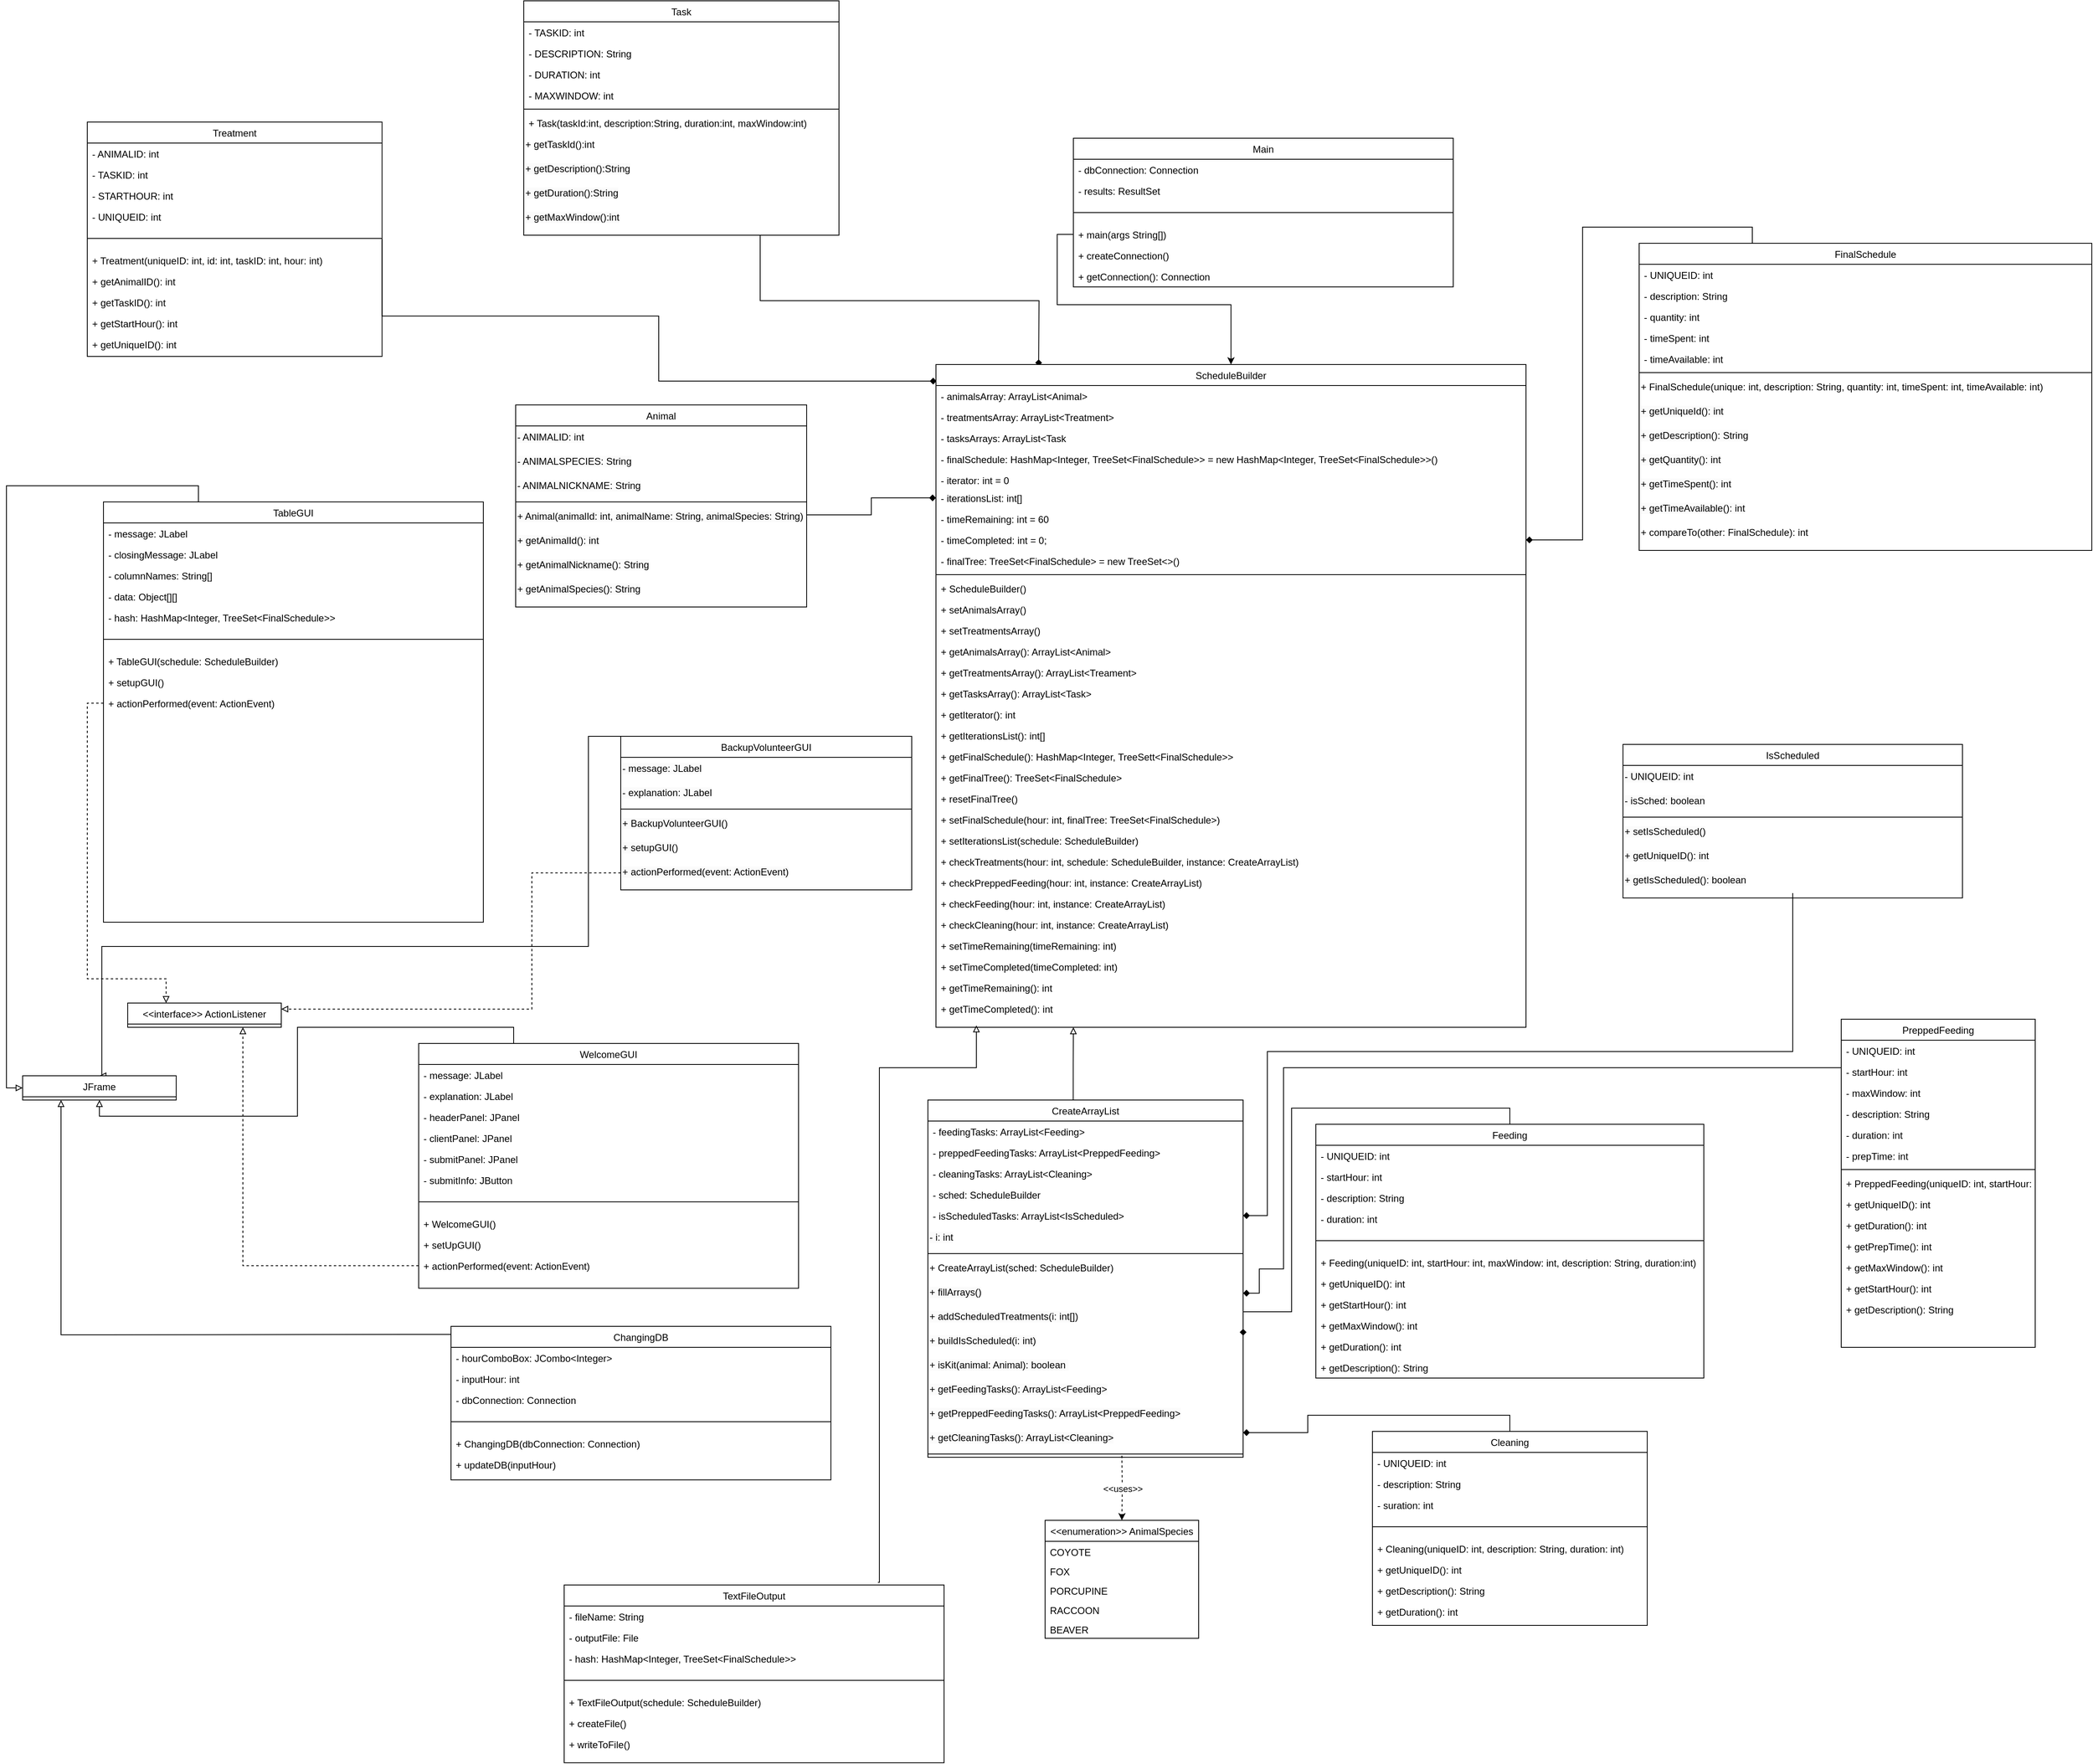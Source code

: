 <mxfile version="21.1.5" type="github">
  <diagram id="C5RBs43oDa-KdzZeNtuy" name="Page-1">
    <mxGraphModel dx="4687" dy="2053" grid="1" gridSize="10" guides="1" tooltips="1" connect="1" arrows="1" fold="1" page="1" pageScale="1.1" pageWidth="827" pageHeight="1169" math="0" shadow="0">
      <root>
        <mxCell id="WIyWlLk6GJQsqaUBKTNV-0" />
        <mxCell id="WIyWlLk6GJQsqaUBKTNV-1" parent="WIyWlLk6GJQsqaUBKTNV-0" />
        <mxCell id="BmRrMfVjM_n0ah_O7A9h-207" style="edgeStyle=orthogonalEdgeStyle;rounded=0;orthogonalLoop=1;jettySize=auto;html=1;exitX=1;exitY=0.5;exitDx=0;exitDy=0;entryX=0.001;entryY=0.025;entryDx=0;entryDy=0;entryPerimeter=0;startArrow=none;startFill=0;endArrow=diamond;endFill=1;" parent="WIyWlLk6GJQsqaUBKTNV-1" source="ZW0RrzrD-icC0tRyj8_A-36" target="Im31BLlLx__QWMxb9MLK-0" edge="1">
          <mxGeometry relative="1" as="geometry">
            <mxPoint x="1225" y="581" as="targetPoint" />
            <Array as="points">
              <mxPoint x="545" y="500" />
              <mxPoint x="887" y="500" />
              <mxPoint x="887" y="581" />
            </Array>
          </mxGeometry>
        </mxCell>
        <mxCell id="ZW0RrzrD-icC0tRyj8_A-36" value="Treatment" style="swimlane;fontStyle=0;align=center;verticalAlign=top;childLayout=stackLayout;horizontal=1;startSize=26;horizontalStack=0;resizeParent=1;resizeLast=0;collapsible=1;marginBottom=0;rounded=0;shadow=0;strokeWidth=1;" parent="WIyWlLk6GJQsqaUBKTNV-1" vertex="1">
          <mxGeometry x="180" y="260" width="364.7" height="290" as="geometry">
            <mxRectangle x="230" y="140" width="160" height="26" as="alternateBounds" />
          </mxGeometry>
        </mxCell>
        <mxCell id="ZW0RrzrD-icC0tRyj8_A-37" value="- ANIMALID: int" style="text;align=left;verticalAlign=top;spacingLeft=4;spacingRight=4;overflow=hidden;rotatable=0;points=[[0,0.5],[1,0.5]];portConstraint=eastwest;" parent="ZW0RrzrD-icC0tRyj8_A-36" vertex="1">
          <mxGeometry y="26" width="364.7" height="26" as="geometry" />
        </mxCell>
        <mxCell id="ZW0RrzrD-icC0tRyj8_A-38" value="- TASKID: int" style="text;align=left;verticalAlign=top;spacingLeft=4;spacingRight=4;overflow=hidden;rotatable=0;points=[[0,0.5],[1,0.5]];portConstraint=eastwest;" parent="ZW0RrzrD-icC0tRyj8_A-36" vertex="1">
          <mxGeometry y="52" width="364.7" height="26" as="geometry" />
        </mxCell>
        <mxCell id="ZW0RrzrD-icC0tRyj8_A-39" value="- STARTHOUR: int" style="text;align=left;verticalAlign=top;spacingLeft=4;spacingRight=4;overflow=hidden;rotatable=0;points=[[0,0.5],[1,0.5]];portConstraint=eastwest;" parent="ZW0RrzrD-icC0tRyj8_A-36" vertex="1">
          <mxGeometry y="78" width="364.7" height="26" as="geometry" />
        </mxCell>
        <mxCell id="ZW0RrzrD-icC0tRyj8_A-41" value="- UNIQUEID: int" style="text;align=left;verticalAlign=top;spacingLeft=4;spacingRight=4;overflow=hidden;rotatable=0;points=[[0,0.5],[1,0.5]];portConstraint=eastwest;" parent="ZW0RrzrD-icC0tRyj8_A-36" vertex="1">
          <mxGeometry y="104" width="364.7" height="26" as="geometry" />
        </mxCell>
        <mxCell id="ZW0RrzrD-icC0tRyj8_A-40" value="" style="line;html=1;strokeWidth=1;align=left;verticalAlign=middle;spacingTop=-1;spacingLeft=3;spacingRight=3;rotatable=0;labelPosition=right;points=[];portConstraint=eastwest;" parent="ZW0RrzrD-icC0tRyj8_A-36" vertex="1">
          <mxGeometry y="130" width="364.7" height="28" as="geometry" />
        </mxCell>
        <mxCell id="ZW0RrzrD-icC0tRyj8_A-42" value="+ Treatment(uniqueID: int, id: int, taskID: int, hour: int)" style="text;align=left;verticalAlign=top;spacingLeft=4;spacingRight=4;overflow=hidden;rotatable=0;points=[[0,0.5],[1,0.5]];portConstraint=eastwest;" parent="ZW0RrzrD-icC0tRyj8_A-36" vertex="1">
          <mxGeometry y="158" width="364.7" height="26" as="geometry" />
        </mxCell>
        <mxCell id="ZW0RrzrD-icC0tRyj8_A-43" value="+ getAnimalID(): int" style="text;align=left;verticalAlign=top;spacingLeft=4;spacingRight=4;overflow=hidden;rotatable=0;points=[[0,0.5],[1,0.5]];portConstraint=eastwest;" parent="ZW0RrzrD-icC0tRyj8_A-36" vertex="1">
          <mxGeometry y="184" width="364.7" height="26" as="geometry" />
        </mxCell>
        <mxCell id="ZW0RrzrD-icC0tRyj8_A-44" value="+ getTaskID(): int" style="text;align=left;verticalAlign=top;spacingLeft=4;spacingRight=4;overflow=hidden;rotatable=0;points=[[0,0.5],[1,0.5]];portConstraint=eastwest;" parent="ZW0RrzrD-icC0tRyj8_A-36" vertex="1">
          <mxGeometry y="210" width="364.7" height="26" as="geometry" />
        </mxCell>
        <mxCell id="BmRrMfVjM_n0ah_O7A9h-30" value="+ getStartHour(): int" style="text;align=left;verticalAlign=top;spacingLeft=4;spacingRight=4;overflow=hidden;rotatable=0;points=[[0,0.5],[1,0.5]];portConstraint=eastwest;" parent="ZW0RrzrD-icC0tRyj8_A-36" vertex="1">
          <mxGeometry y="236" width="364.7" height="26" as="geometry" />
        </mxCell>
        <mxCell id="BmRrMfVjM_n0ah_O7A9h-31" value="+ getUniqueID(): int" style="text;align=left;verticalAlign=top;spacingLeft=4;spacingRight=4;overflow=hidden;rotatable=0;points=[[0,0.5],[1,0.5]];portConstraint=eastwest;" parent="ZW0RrzrD-icC0tRyj8_A-36" vertex="1">
          <mxGeometry y="262" width="364.7" height="26" as="geometry" />
        </mxCell>
        <mxCell id="MWhVOauzqkZ6uhxggD3B-0" value="&lt;&lt;enumeration&gt;&gt; AnimalSpecies" style="swimlane;fontStyle=0;align=center;verticalAlign=top;childLayout=stackLayout;horizontal=1;startSize=26;horizontalStack=0;resizeParent=1;resizeLast=0;collapsible=1;marginBottom=0;rounded=0;shadow=0;strokeWidth=1;" parent="WIyWlLk6GJQsqaUBKTNV-1" vertex="1">
          <mxGeometry x="1365" y="1990" width="190" height="146" as="geometry">
            <mxRectangle x="230" y="140" width="160" height="26" as="alternateBounds" />
          </mxGeometry>
        </mxCell>
        <mxCell id="MWhVOauzqkZ6uhxggD3B-1" value="COYOTE" style="text;align=left;verticalAlign=top;spacingLeft=4;spacingRight=4;overflow=hidden;rotatable=0;points=[[0,0.5],[1,0.5]];portConstraint=eastwest;" parent="MWhVOauzqkZ6uhxggD3B-0" vertex="1">
          <mxGeometry y="26" width="190" height="24" as="geometry" />
        </mxCell>
        <mxCell id="MWhVOauzqkZ6uhxggD3B-2" value="FOX" style="text;align=left;verticalAlign=top;spacingLeft=4;spacingRight=4;overflow=hidden;rotatable=0;points=[[0,0.5],[1,0.5]];portConstraint=eastwest;" parent="MWhVOauzqkZ6uhxggD3B-0" vertex="1">
          <mxGeometry y="50" width="190" height="24" as="geometry" />
        </mxCell>
        <mxCell id="MWhVOauzqkZ6uhxggD3B-3" value="PORCUPINE" style="text;align=left;verticalAlign=top;spacingLeft=4;spacingRight=4;overflow=hidden;rotatable=0;points=[[0,0.5],[1,0.5]];portConstraint=eastwest;" parent="MWhVOauzqkZ6uhxggD3B-0" vertex="1">
          <mxGeometry y="74" width="190" height="24" as="geometry" />
        </mxCell>
        <mxCell id="MWhVOauzqkZ6uhxggD3B-4" value="RACCOON" style="text;align=left;verticalAlign=top;spacingLeft=4;spacingRight=4;overflow=hidden;rotatable=0;points=[[0,0.5],[1,0.5]];portConstraint=eastwest;" parent="MWhVOauzqkZ6uhxggD3B-0" vertex="1">
          <mxGeometry y="98" width="190" height="24" as="geometry" />
        </mxCell>
        <mxCell id="MWhVOauzqkZ6uhxggD3B-5" value="BEAVER" style="text;align=left;verticalAlign=top;spacingLeft=4;spacingRight=4;overflow=hidden;rotatable=0;points=[[0,0.5],[1,0.5]];portConstraint=eastwest;" parent="MWhVOauzqkZ6uhxggD3B-0" vertex="1">
          <mxGeometry y="122" width="190" height="24" as="geometry" />
        </mxCell>
        <mxCell id="BmRrMfVjM_n0ah_O7A9h-206" style="edgeStyle=orthogonalEdgeStyle;rounded=0;orthogonalLoop=1;jettySize=auto;html=1;exitX=0.75;exitY=1;exitDx=0;exitDy=0;endArrow=diamond;endFill=1;" parent="WIyWlLk6GJQsqaUBKTNV-1" source="wYJPWy9gco-9xSvVVbpw-0" edge="1">
          <mxGeometry relative="1" as="geometry">
            <mxPoint x="1357" y="562" as="targetPoint" />
          </mxGeometry>
        </mxCell>
        <mxCell id="wYJPWy9gco-9xSvVVbpw-0" value="Task" style="swimlane;fontStyle=0;align=center;verticalAlign=top;childLayout=stackLayout;horizontal=1;startSize=26;horizontalStack=0;resizeParent=1;resizeLast=0;collapsible=1;marginBottom=0;rounded=0;shadow=0;strokeWidth=1;" parent="WIyWlLk6GJQsqaUBKTNV-1" vertex="1">
          <mxGeometry x="720" y="110" width="390" height="290" as="geometry">
            <mxRectangle x="340" y="380" width="170" height="26" as="alternateBounds" />
          </mxGeometry>
        </mxCell>
        <mxCell id="2jZy0U7wywk8r4YD3ioU-0" value="- TASKID: int" style="text;align=left;verticalAlign=top;spacingLeft=4;spacingRight=4;overflow=hidden;rotatable=0;points=[[0,0.5],[1,0.5]];portConstraint=eastwest;" parent="wYJPWy9gco-9xSvVVbpw-0" vertex="1">
          <mxGeometry y="26" width="390" height="26" as="geometry" />
        </mxCell>
        <mxCell id="2jZy0U7wywk8r4YD3ioU-1" value="- DESCRIPTION: String" style="text;align=left;verticalAlign=top;spacingLeft=4;spacingRight=4;overflow=hidden;rotatable=0;points=[[0,0.5],[1,0.5]];portConstraint=eastwest;" parent="wYJPWy9gco-9xSvVVbpw-0" vertex="1">
          <mxGeometry y="52" width="390" height="26" as="geometry" />
        </mxCell>
        <mxCell id="2jZy0U7wywk8r4YD3ioU-2" value="- DURATION: int" style="text;align=left;verticalAlign=top;spacingLeft=4;spacingRight=4;overflow=hidden;rotatable=0;points=[[0,0.5],[1,0.5]];portConstraint=eastwest;" parent="wYJPWy9gco-9xSvVVbpw-0" vertex="1">
          <mxGeometry y="78" width="390" height="26" as="geometry" />
        </mxCell>
        <mxCell id="2jZy0U7wywk8r4YD3ioU-3" value="- MAXWINDOW: int" style="text;align=left;verticalAlign=top;spacingLeft=4;spacingRight=4;overflow=hidden;rotatable=0;points=[[0,0.5],[1,0.5]];portConstraint=eastwest;" parent="wYJPWy9gco-9xSvVVbpw-0" vertex="1">
          <mxGeometry y="104" width="390" height="26" as="geometry" />
        </mxCell>
        <mxCell id="wYJPWy9gco-9xSvVVbpw-2" value="" style="line;html=1;strokeWidth=1;align=left;verticalAlign=middle;spacingTop=-1;spacingLeft=3;spacingRight=3;rotatable=0;labelPosition=right;points=[];portConstraint=eastwest;" parent="wYJPWy9gco-9xSvVVbpw-0" vertex="1">
          <mxGeometry y="130" width="390" height="8" as="geometry" />
        </mxCell>
        <mxCell id="2jZy0U7wywk8r4YD3ioU-5" value="+ Task(taskId:int, description:String, duration:int, maxWindow:int)" style="text;align=left;verticalAlign=top;spacingLeft=4;spacingRight=4;overflow=hidden;rotatable=0;points=[[0,0.5],[1,0.5]];portConstraint=eastwest;" parent="wYJPWy9gco-9xSvVVbpw-0" vertex="1">
          <mxGeometry y="138" width="390" height="26" as="geometry" />
        </mxCell>
        <mxCell id="2jZy0U7wywk8r4YD3ioU-6" value="+ getTaskId():int" style="text;whiteSpace=wrap;html=1;" parent="wYJPWy9gco-9xSvVVbpw-0" vertex="1">
          <mxGeometry y="164" width="390" height="30" as="geometry" />
        </mxCell>
        <mxCell id="2jZy0U7wywk8r4YD3ioU-7" value="&lt;meta charset=&quot;utf-8&quot;&gt;&lt;span style=&quot;color: rgb(0, 0, 0); font-family: Helvetica; font-size: 12px; font-style: normal; font-variant-ligatures: normal; font-variant-caps: normal; font-weight: 400; letter-spacing: normal; orphans: 2; text-align: left; text-indent: 0px; text-transform: none; widows: 2; word-spacing: 0px; -webkit-text-stroke-width: 0px; background-color: rgb(251, 251, 251); text-decoration-thickness: initial; text-decoration-style: initial; text-decoration-color: initial; float: none; display: inline !important;&quot;&gt;+ getDescription():String&lt;/span&gt;&lt;br style=&quot;border-color: var(--border-color); color: rgb(0, 0, 0); font-family: Helvetica; font-size: 12px; font-style: normal; font-variant-ligatures: normal; font-variant-caps: normal; font-weight: 400; letter-spacing: normal; orphans: 2; text-align: left; text-indent: 0px; text-transform: none; widows: 2; word-spacing: 0px; -webkit-text-stroke-width: 0px; background-color: rgb(251, 251, 251); text-decoration-thickness: initial; text-decoration-style: initial; text-decoration-color: initial;&quot;&gt;" style="text;whiteSpace=wrap;html=1;" parent="wYJPWy9gco-9xSvVVbpw-0" vertex="1">
          <mxGeometry y="194" width="390" height="30" as="geometry" />
        </mxCell>
        <mxCell id="2jZy0U7wywk8r4YD3ioU-8" value="&lt;meta charset=&quot;utf-8&quot;&gt;&lt;span style=&quot;color: rgb(0, 0, 0); font-family: Helvetica; font-size: 12px; font-style: normal; font-variant-ligatures: normal; font-variant-caps: normal; font-weight: 400; letter-spacing: normal; orphans: 2; text-align: left; text-indent: 0px; text-transform: none; widows: 2; word-spacing: 0px; -webkit-text-stroke-width: 0px; background-color: rgb(251, 251, 251); text-decoration-thickness: initial; text-decoration-style: initial; text-decoration-color: initial; float: none; display: inline !important;&quot;&gt;+ getDuration():String&lt;/span&gt;&lt;br style=&quot;border-color: var(--border-color); color: rgb(0, 0, 0); font-family: Helvetica; font-size: 12px; font-style: normal; font-variant-ligatures: normal; font-variant-caps: normal; font-weight: 400; letter-spacing: normal; orphans: 2; text-align: left; text-indent: 0px; text-transform: none; widows: 2; word-spacing: 0px; -webkit-text-stroke-width: 0px; background-color: rgb(251, 251, 251); text-decoration-thickness: initial; text-decoration-style: initial; text-decoration-color: initial;&quot;&gt;" style="text;whiteSpace=wrap;html=1;" parent="wYJPWy9gco-9xSvVVbpw-0" vertex="1">
          <mxGeometry y="224" width="390" height="30" as="geometry" />
        </mxCell>
        <mxCell id="2jZy0U7wywk8r4YD3ioU-9" value="&lt;meta charset=&quot;utf-8&quot;&gt;&lt;span style=&quot;color: rgb(0, 0, 0); font-family: Helvetica; font-size: 12px; font-style: normal; font-variant-ligatures: normal; font-variant-caps: normal; font-weight: 400; letter-spacing: normal; orphans: 2; text-align: left; text-indent: 0px; text-transform: none; widows: 2; word-spacing: 0px; -webkit-text-stroke-width: 0px; background-color: rgb(251, 251, 251); text-decoration-thickness: initial; text-decoration-style: initial; text-decoration-color: initial; float: none; display: inline !important;&quot;&gt;+ getMaxWindow():int&lt;/span&gt;&lt;br style=&quot;border-color: var(--border-color); color: rgb(0, 0, 0); font-family: Helvetica; font-size: 12px; font-style: normal; font-variant-ligatures: normal; font-variant-caps: normal; font-weight: 400; letter-spacing: normal; orphans: 2; text-align: left; text-indent: 0px; text-transform: none; widows: 2; word-spacing: 0px; -webkit-text-stroke-width: 0px; background-color: rgb(251, 251, 251); text-decoration-thickness: initial; text-decoration-style: initial; text-decoration-color: initial;&quot;&gt;" style="text;whiteSpace=wrap;html=1;" parent="wYJPWy9gco-9xSvVVbpw-0" vertex="1">
          <mxGeometry y="254" width="390" height="30" as="geometry" />
        </mxCell>
        <mxCell id="wYJPWy9gco-9xSvVVbpw-4" value="Animal" style="swimlane;fontStyle=0;align=center;verticalAlign=top;childLayout=stackLayout;horizontal=1;startSize=26;horizontalStack=0;resizeParent=1;resizeLast=0;collapsible=1;marginBottom=0;rounded=0;shadow=0;strokeWidth=1;" parent="WIyWlLk6GJQsqaUBKTNV-1" vertex="1">
          <mxGeometry x="710" y="610" width="360" height="250" as="geometry">
            <mxRectangle x="340" y="380" width="170" height="26" as="alternateBounds" />
          </mxGeometry>
        </mxCell>
        <mxCell id="2jZy0U7wywk8r4YD3ioU-12" value="&lt;span style=&quot;color: rgb(0, 0, 0); font-family: Helvetica; font-size: 12px; font-style: normal; font-variant-ligatures: normal; font-variant-caps: normal; font-weight: 400; letter-spacing: normal; orphans: 2; text-align: left; text-indent: 0px; text-transform: none; widows: 2; word-spacing: 0px; -webkit-text-stroke-width: 0px; background-color: rgb(251, 251, 251); text-decoration-thickness: initial; text-decoration-style: initial; text-decoration-color: initial; float: none; display: inline !important;&quot;&gt;- ANIMALID: int&lt;/span&gt;" style="text;whiteSpace=wrap;html=1;" parent="wYJPWy9gco-9xSvVVbpw-4" vertex="1">
          <mxGeometry y="26" width="360" height="30" as="geometry" />
        </mxCell>
        <mxCell id="2jZy0U7wywk8r4YD3ioU-14" value="&lt;span style=&quot;color: rgb(0, 0, 0); font-family: Helvetica; font-size: 12px; font-style: normal; font-variant-ligatures: normal; font-variant-caps: normal; font-weight: 400; letter-spacing: normal; orphans: 2; text-align: left; text-indent: 0px; text-transform: none; widows: 2; word-spacing: 0px; -webkit-text-stroke-width: 0px; background-color: rgb(251, 251, 251); text-decoration-thickness: initial; text-decoration-style: initial; text-decoration-color: initial; float: none; display: inline !important;&quot;&gt;- ANIMALSPECIES: String&lt;/span&gt;" style="text;whiteSpace=wrap;html=1;" parent="wYJPWy9gco-9xSvVVbpw-4" vertex="1">
          <mxGeometry y="56" width="360" height="30" as="geometry" />
        </mxCell>
        <mxCell id="2jZy0U7wywk8r4YD3ioU-13" value="&lt;span style=&quot;color: rgb(0, 0, 0); font-family: Helvetica; font-size: 12px; font-style: normal; font-variant-ligatures: normal; font-variant-caps: normal; font-weight: 400; letter-spacing: normal; orphans: 2; text-align: left; text-indent: 0px; text-transform: none; widows: 2; word-spacing: 0px; -webkit-text-stroke-width: 0px; background-color: rgb(251, 251, 251); text-decoration-thickness: initial; text-decoration-style: initial; text-decoration-color: initial; float: none; display: inline !important;&quot;&gt;- ANIMALNICKNAME: String&lt;/span&gt;" style="text;whiteSpace=wrap;html=1;" parent="wYJPWy9gco-9xSvVVbpw-4" vertex="1">
          <mxGeometry y="86" width="360" height="30" as="geometry" />
        </mxCell>
        <mxCell id="wYJPWy9gco-9xSvVVbpw-6" value="" style="line;html=1;strokeWidth=1;align=left;verticalAlign=middle;spacingTop=-1;spacingLeft=3;spacingRight=3;rotatable=0;labelPosition=right;points=[];portConstraint=eastwest;" parent="wYJPWy9gco-9xSvVVbpw-4" vertex="1">
          <mxGeometry y="116" width="360" height="8" as="geometry" />
        </mxCell>
        <mxCell id="2jZy0U7wywk8r4YD3ioU-16" value="&lt;span style=&quot;color: rgb(0, 0, 0); font-family: Helvetica; font-size: 12px; font-style: normal; font-variant-ligatures: normal; font-variant-caps: normal; font-weight: 400; letter-spacing: normal; orphans: 2; text-align: left; text-indent: 0px; text-transform: none; widows: 2; word-spacing: 0px; -webkit-text-stroke-width: 0px; background-color: rgb(251, 251, 251); text-decoration-thickness: initial; text-decoration-style: initial; text-decoration-color: initial; float: none; display: inline !important;&quot;&gt;+ Animal(animalId: int, animalName: String, animalSpecies: String)&lt;/span&gt;" style="text;whiteSpace=wrap;html=1;" parent="wYJPWy9gco-9xSvVVbpw-4" vertex="1">
          <mxGeometry y="124" width="360" height="30" as="geometry" />
        </mxCell>
        <mxCell id="2jZy0U7wywk8r4YD3ioU-19" value="&lt;span style=&quot;color: rgb(0, 0, 0); font-family: Helvetica; font-size: 12px; font-style: normal; font-variant-ligatures: normal; font-variant-caps: normal; font-weight: 400; letter-spacing: normal; orphans: 2; text-align: left; text-indent: 0px; text-transform: none; widows: 2; word-spacing: 0px; -webkit-text-stroke-width: 0px; background-color: rgb(251, 251, 251); text-decoration-thickness: initial; text-decoration-style: initial; text-decoration-color: initial; float: none; display: inline !important;&quot;&gt;+ getAnimalId(): int&lt;/span&gt;" style="text;whiteSpace=wrap;html=1;" parent="wYJPWy9gco-9xSvVVbpw-4" vertex="1">
          <mxGeometry y="154" width="360" height="30" as="geometry" />
        </mxCell>
        <mxCell id="2jZy0U7wywk8r4YD3ioU-20" value="&lt;span style=&quot;color: rgb(0, 0, 0); font-family: Helvetica; font-size: 12px; font-style: normal; font-variant-ligatures: normal; font-variant-caps: normal; font-weight: 400; letter-spacing: normal; orphans: 2; text-align: left; text-indent: 0px; text-transform: none; widows: 2; word-spacing: 0px; -webkit-text-stroke-width: 0px; background-color: rgb(251, 251, 251); text-decoration-thickness: initial; text-decoration-style: initial; text-decoration-color: initial; float: none; display: inline !important;&quot;&gt;+ getAnimalNickname(): String&lt;/span&gt;" style="text;whiteSpace=wrap;html=1;" parent="wYJPWy9gco-9xSvVVbpw-4" vertex="1">
          <mxGeometry y="184" width="360" height="30" as="geometry" />
        </mxCell>
        <mxCell id="2jZy0U7wywk8r4YD3ioU-18" value="&lt;span style=&quot;color: rgb(0, 0, 0); font-family: Helvetica; font-size: 12px; font-style: normal; font-variant-ligatures: normal; font-variant-caps: normal; font-weight: 400; letter-spacing: normal; orphans: 2; text-align: left; text-indent: 0px; text-transform: none; widows: 2; word-spacing: 0px; -webkit-text-stroke-width: 0px; background-color: rgb(251, 251, 251); text-decoration-thickness: initial; text-decoration-style: initial; text-decoration-color: initial; float: none; display: inline !important;&quot;&gt;+ getAnimalSpecies(): String&lt;/span&gt;" style="text;whiteSpace=wrap;html=1;" parent="wYJPWy9gco-9xSvVVbpw-4" vertex="1">
          <mxGeometry y="214" width="360" height="30" as="geometry" />
        </mxCell>
        <mxCell id="Im31BLlLx__QWMxb9MLK-0" value="ScheduleBuilder" style="swimlane;fontStyle=0;align=center;verticalAlign=top;childLayout=stackLayout;horizontal=1;startSize=26;horizontalStack=0;resizeParent=1;resizeLast=0;collapsible=1;marginBottom=0;rounded=0;shadow=0;strokeWidth=1;" parent="WIyWlLk6GJQsqaUBKTNV-1" vertex="1">
          <mxGeometry x="1230" y="560" width="730" height="820" as="geometry">
            <mxRectangle x="230" y="140" width="160" height="26" as="alternateBounds" />
          </mxGeometry>
        </mxCell>
        <mxCell id="Im31BLlLx__QWMxb9MLK-9" value="- animalsArray: ArrayList&lt;Animal&gt;" style="text;align=left;verticalAlign=top;spacingLeft=4;spacingRight=4;overflow=hidden;rotatable=0;points=[[0,0.5],[1,0.5]];portConstraint=eastwest;" parent="Im31BLlLx__QWMxb9MLK-0" vertex="1">
          <mxGeometry y="26" width="730" height="26" as="geometry" />
        </mxCell>
        <mxCell id="Im31BLlLx__QWMxb9MLK-11" value="- treatmentsArray: ArrayList&lt;Treatment&gt;" style="text;align=left;verticalAlign=top;spacingLeft=4;spacingRight=4;overflow=hidden;rotatable=0;points=[[0,0.5],[1,0.5]];portConstraint=eastwest;" parent="Im31BLlLx__QWMxb9MLK-0" vertex="1">
          <mxGeometry y="52" width="730" height="26" as="geometry" />
        </mxCell>
        <mxCell id="Im31BLlLx__QWMxb9MLK-12" value="- tasksArrays: ArrayList&lt;Task" style="text;align=left;verticalAlign=top;spacingLeft=4;spacingRight=4;overflow=hidden;rotatable=0;points=[[0,0.5],[1,0.5]];portConstraint=eastwest;" parent="Im31BLlLx__QWMxb9MLK-0" vertex="1">
          <mxGeometry y="78" width="730" height="26" as="geometry" />
        </mxCell>
        <mxCell id="Im31BLlLx__QWMxb9MLK-10" value="- finalSchedule: HashMap&lt;Integer, TreeSet&lt;FinalSchedule&gt;&gt; = new HashMap&lt;Integer, TreeSet&lt;FinalSchedule&gt;&gt;()" style="text;align=left;verticalAlign=top;spacingLeft=4;spacingRight=4;overflow=hidden;rotatable=0;points=[[0,0.5],[1,0.5]];portConstraint=eastwest;" parent="Im31BLlLx__QWMxb9MLK-0" vertex="1">
          <mxGeometry y="104" width="730" height="26" as="geometry" />
        </mxCell>
        <mxCell id="Im31BLlLx__QWMxb9MLK-4" value="- iterator: int = 0" style="text;align=left;verticalAlign=top;spacingLeft=4;spacingRight=4;overflow=hidden;rotatable=0;points=[[0,0.5],[1,0.5]];portConstraint=eastwest;" parent="Im31BLlLx__QWMxb9MLK-0" vertex="1">
          <mxGeometry y="130" width="730" height="22" as="geometry" />
        </mxCell>
        <mxCell id="Im31BLlLx__QWMxb9MLK-3" value="- iterationsList: int[]" style="text;align=left;verticalAlign=top;spacingLeft=4;spacingRight=4;overflow=hidden;rotatable=0;points=[[0,0.5],[1,0.5]];portConstraint=eastwest;" parent="Im31BLlLx__QWMxb9MLK-0" vertex="1">
          <mxGeometry y="152" width="730" height="26" as="geometry" />
        </mxCell>
        <mxCell id="Im31BLlLx__QWMxb9MLK-5" value="- timeRemaining: int = 60" style="text;align=left;verticalAlign=top;spacingLeft=4;spacingRight=4;overflow=hidden;rotatable=0;points=[[0,0.5],[1,0.5]];portConstraint=eastwest;" parent="Im31BLlLx__QWMxb9MLK-0" vertex="1">
          <mxGeometry y="178" width="730" height="26" as="geometry" />
        </mxCell>
        <mxCell id="Im31BLlLx__QWMxb9MLK-6" value="- timeCompleted: int = 0;" style="text;align=left;verticalAlign=top;spacingLeft=4;spacingRight=4;overflow=hidden;rotatable=0;points=[[0,0.5],[1,0.5]];portConstraint=eastwest;" parent="Im31BLlLx__QWMxb9MLK-0" vertex="1">
          <mxGeometry y="204" width="730" height="26" as="geometry" />
        </mxCell>
        <mxCell id="Im31BLlLx__QWMxb9MLK-13" value="- finalTree: TreeSet&lt;FinalSchedule&gt; = new TreeSet&lt;&gt;()" style="text;align=left;verticalAlign=top;spacingLeft=4;spacingRight=4;overflow=hidden;rotatable=0;points=[[0,0.5],[1,0.5]];portConstraint=eastwest;" parent="Im31BLlLx__QWMxb9MLK-0" vertex="1">
          <mxGeometry y="230" width="730" height="26" as="geometry" />
        </mxCell>
        <mxCell id="Im31BLlLx__QWMxb9MLK-2" value="" style="line;html=1;strokeWidth=1;align=left;verticalAlign=middle;spacingTop=-1;spacingLeft=3;spacingRight=3;rotatable=0;labelPosition=right;points=[];portConstraint=eastwest;" parent="Im31BLlLx__QWMxb9MLK-0" vertex="1">
          <mxGeometry y="256" width="730" height="8" as="geometry" />
        </mxCell>
        <mxCell id="Im31BLlLx__QWMxb9MLK-14" value="+ ScheduleBuilder()" style="text;align=left;verticalAlign=top;spacingLeft=4;spacingRight=4;overflow=hidden;rotatable=0;points=[[0,0.5],[1,0.5]];portConstraint=eastwest;" parent="Im31BLlLx__QWMxb9MLK-0" vertex="1">
          <mxGeometry y="264" width="730" height="26" as="geometry" />
        </mxCell>
        <mxCell id="Im31BLlLx__QWMxb9MLK-15" value="+ setAnimalsArray()" style="text;align=left;verticalAlign=top;spacingLeft=4;spacingRight=4;overflow=hidden;rotatable=0;points=[[0,0.5],[1,0.5]];portConstraint=eastwest;" parent="Im31BLlLx__QWMxb9MLK-0" vertex="1">
          <mxGeometry y="290" width="730" height="26" as="geometry" />
        </mxCell>
        <mxCell id="Im31BLlLx__QWMxb9MLK-16" value="+ setTreatmentsArray()" style="text;align=left;verticalAlign=top;spacingLeft=4;spacingRight=4;overflow=hidden;rotatable=0;points=[[0,0.5],[1,0.5]];portConstraint=eastwest;" parent="Im31BLlLx__QWMxb9MLK-0" vertex="1">
          <mxGeometry y="316" width="730" height="26" as="geometry" />
        </mxCell>
        <mxCell id="BmRrMfVjM_n0ah_O7A9h-128" value="+ getAnimalsArray(): ArrayList&lt;Animal&gt;" style="text;align=left;verticalAlign=top;spacingLeft=4;spacingRight=4;overflow=hidden;rotatable=0;points=[[0,0.5],[1,0.5]];portConstraint=eastwest;" parent="Im31BLlLx__QWMxb9MLK-0" vertex="1">
          <mxGeometry y="342" width="730" height="26" as="geometry" />
        </mxCell>
        <mxCell id="BmRrMfVjM_n0ah_O7A9h-130" value="+ getTreatmentsArray(): ArrayList&lt;Treament&gt;" style="text;align=left;verticalAlign=top;spacingLeft=4;spacingRight=4;overflow=hidden;rotatable=0;points=[[0,0.5],[1,0.5]];portConstraint=eastwest;" parent="Im31BLlLx__QWMxb9MLK-0" vertex="1">
          <mxGeometry y="368" width="730" height="26" as="geometry" />
        </mxCell>
        <mxCell id="BmRrMfVjM_n0ah_O7A9h-131" value="+ getTasksArray(): ArrayList&lt;Task&gt;" style="text;align=left;verticalAlign=top;spacingLeft=4;spacingRight=4;overflow=hidden;rotatable=0;points=[[0,0.5],[1,0.5]];portConstraint=eastwest;" parent="Im31BLlLx__QWMxb9MLK-0" vertex="1">
          <mxGeometry y="394" width="730" height="26" as="geometry" />
        </mxCell>
        <mxCell id="BmRrMfVjM_n0ah_O7A9h-132" value="+ getIterator(): int" style="text;align=left;verticalAlign=top;spacingLeft=4;spacingRight=4;overflow=hidden;rotatable=0;points=[[0,0.5],[1,0.5]];portConstraint=eastwest;" parent="Im31BLlLx__QWMxb9MLK-0" vertex="1">
          <mxGeometry y="420" width="730" height="26" as="geometry" />
        </mxCell>
        <mxCell id="BmRrMfVjM_n0ah_O7A9h-129" value="+ getIterationsList(): int[]" style="text;align=left;verticalAlign=top;spacingLeft=4;spacingRight=4;overflow=hidden;rotatable=0;points=[[0,0.5],[1,0.5]];portConstraint=eastwest;" parent="Im31BLlLx__QWMxb9MLK-0" vertex="1">
          <mxGeometry y="446" width="730" height="26" as="geometry" />
        </mxCell>
        <mxCell id="BmRrMfVjM_n0ah_O7A9h-135" value="+ getFinalSchedule(): HashMap&lt;Integer, TreeSett&lt;FinalSchedule&gt;&gt;" style="text;align=left;verticalAlign=top;spacingLeft=4;spacingRight=4;overflow=hidden;rotatable=0;points=[[0,0.5],[1,0.5]];portConstraint=eastwest;" parent="Im31BLlLx__QWMxb9MLK-0" vertex="1">
          <mxGeometry y="472" width="730" height="26" as="geometry" />
        </mxCell>
        <mxCell id="BmRrMfVjM_n0ah_O7A9h-136" value="+ getFinalTree(): TreeSet&lt;FinalSchedule&gt;" style="text;align=left;verticalAlign=top;spacingLeft=4;spacingRight=4;overflow=hidden;rotatable=0;points=[[0,0.5],[1,0.5]];portConstraint=eastwest;" parent="Im31BLlLx__QWMxb9MLK-0" vertex="1">
          <mxGeometry y="498" width="730" height="26" as="geometry" />
        </mxCell>
        <mxCell id="BmRrMfVjM_n0ah_O7A9h-137" value="+ resetFinalTree()" style="text;align=left;verticalAlign=top;spacingLeft=4;spacingRight=4;overflow=hidden;rotatable=0;points=[[0,0.5],[1,0.5]];portConstraint=eastwest;" parent="Im31BLlLx__QWMxb9MLK-0" vertex="1">
          <mxGeometry y="524" width="730" height="26" as="geometry" />
        </mxCell>
        <mxCell id="BmRrMfVjM_n0ah_O7A9h-138" value="+ setFinalSchedule(hour: int, finalTree: TreeSet&lt;FinalSchedule&gt;)" style="text;align=left;verticalAlign=top;spacingLeft=4;spacingRight=4;overflow=hidden;rotatable=0;points=[[0,0.5],[1,0.5]];portConstraint=eastwest;" parent="Im31BLlLx__QWMxb9MLK-0" vertex="1">
          <mxGeometry y="550" width="730" height="26" as="geometry" />
        </mxCell>
        <mxCell id="BmRrMfVjM_n0ah_O7A9h-139" value="+ setIterationsList(schedule: ScheduleBuilder)" style="text;align=left;verticalAlign=top;spacingLeft=4;spacingRight=4;overflow=hidden;rotatable=0;points=[[0,0.5],[1,0.5]];portConstraint=eastwest;" parent="Im31BLlLx__QWMxb9MLK-0" vertex="1">
          <mxGeometry y="576" width="730" height="26" as="geometry" />
        </mxCell>
        <mxCell id="BmRrMfVjM_n0ah_O7A9h-141" value="+ checkTreatments(hour: int, schedule: ScheduleBuilder, instance: CreateArrayList)" style="text;align=left;verticalAlign=top;spacingLeft=4;spacingRight=4;overflow=hidden;rotatable=0;points=[[0,0.5],[1,0.5]];portConstraint=eastwest;" parent="Im31BLlLx__QWMxb9MLK-0" vertex="1">
          <mxGeometry y="602" width="730" height="26" as="geometry" />
        </mxCell>
        <mxCell id="BmRrMfVjM_n0ah_O7A9h-140" value="+ checkPreppedFeeding(hour: int, instance: CreateArrayList)" style="text;align=left;verticalAlign=top;spacingLeft=4;spacingRight=4;overflow=hidden;rotatable=0;points=[[0,0.5],[1,0.5]];portConstraint=eastwest;" parent="Im31BLlLx__QWMxb9MLK-0" vertex="1">
          <mxGeometry y="628" width="730" height="26" as="geometry" />
        </mxCell>
        <mxCell id="BmRrMfVjM_n0ah_O7A9h-143" value="+ checkFeeding(hour: int, instance: CreateArrayList)" style="text;align=left;verticalAlign=top;spacingLeft=4;spacingRight=4;overflow=hidden;rotatable=0;points=[[0,0.5],[1,0.5]];portConstraint=eastwest;" parent="Im31BLlLx__QWMxb9MLK-0" vertex="1">
          <mxGeometry y="654" width="730" height="26" as="geometry" />
        </mxCell>
        <mxCell id="BmRrMfVjM_n0ah_O7A9h-144" value="+ checkCleaning(hour: int, instance: CreateArrayList)" style="text;align=left;verticalAlign=top;spacingLeft=4;spacingRight=4;overflow=hidden;rotatable=0;points=[[0,0.5],[1,0.5]];portConstraint=eastwest;" parent="Im31BLlLx__QWMxb9MLK-0" vertex="1">
          <mxGeometry y="680" width="730" height="26" as="geometry" />
        </mxCell>
        <mxCell id="BmRrMfVjM_n0ah_O7A9h-146" value="+ setTimeRemaining(timeRemaining: int)" style="text;align=left;verticalAlign=top;spacingLeft=4;spacingRight=4;overflow=hidden;rotatable=0;points=[[0,0.5],[1,0.5]];portConstraint=eastwest;" parent="Im31BLlLx__QWMxb9MLK-0" vertex="1">
          <mxGeometry y="706" width="730" height="26" as="geometry" />
        </mxCell>
        <mxCell id="BmRrMfVjM_n0ah_O7A9h-145" value="+ setTimeCompleted(timeCompleted: int)" style="text;align=left;verticalAlign=top;spacingLeft=4;spacingRight=4;overflow=hidden;rotatable=0;points=[[0,0.5],[1,0.5]];portConstraint=eastwest;" parent="Im31BLlLx__QWMxb9MLK-0" vertex="1">
          <mxGeometry y="732" width="730" height="26" as="geometry" />
        </mxCell>
        <mxCell id="BmRrMfVjM_n0ah_O7A9h-147" value="+ getTimeRemaining(): int" style="text;align=left;verticalAlign=top;spacingLeft=4;spacingRight=4;overflow=hidden;rotatable=0;points=[[0,0.5],[1,0.5]];portConstraint=eastwest;" parent="Im31BLlLx__QWMxb9MLK-0" vertex="1">
          <mxGeometry y="758" width="730" height="26" as="geometry" />
        </mxCell>
        <mxCell id="BmRrMfVjM_n0ah_O7A9h-148" value="+ getTimeCompleted(): int" style="text;align=left;verticalAlign=top;spacingLeft=4;spacingRight=4;overflow=hidden;rotatable=0;points=[[0,0.5],[1,0.5]];portConstraint=eastwest;" parent="Im31BLlLx__QWMxb9MLK-0" vertex="1">
          <mxGeometry y="784" width="730" height="26" as="geometry" />
        </mxCell>
        <mxCell id="Im31BLlLx__QWMxb9MLK-17" value="PreppedFeeding" style="swimlane;fontStyle=0;align=center;verticalAlign=top;childLayout=stackLayout;horizontal=1;startSize=26;horizontalStack=0;resizeParent=1;resizeLast=0;collapsible=1;marginBottom=0;rounded=0;shadow=0;strokeWidth=1;" parent="WIyWlLk6GJQsqaUBKTNV-1" vertex="1">
          <mxGeometry x="2350" y="1370" width="240" height="406" as="geometry">
            <mxRectangle x="230" y="140" width="160" height="26" as="alternateBounds" />
          </mxGeometry>
        </mxCell>
        <mxCell id="MvOnIAQhExlypp1ZMjCN-0" value="- UNIQUEID: int" style="text;align=left;verticalAlign=top;spacingLeft=4;spacingRight=4;overflow=hidden;rotatable=0;points=[[0,0.5],[1,0.5]];portConstraint=eastwest;" parent="Im31BLlLx__QWMxb9MLK-17" vertex="1">
          <mxGeometry y="26" width="240" height="26" as="geometry" />
        </mxCell>
        <mxCell id="Im31BLlLx__QWMxb9MLK-23" value="- startHour: int" style="text;align=left;verticalAlign=top;spacingLeft=4;spacingRight=4;overflow=hidden;rotatable=0;points=[[0,0.5],[1,0.5]];portConstraint=eastwest;" parent="Im31BLlLx__QWMxb9MLK-17" vertex="1">
          <mxGeometry y="52" width="240" height="26" as="geometry" />
        </mxCell>
        <mxCell id="MvOnIAQhExlypp1ZMjCN-1" value="- maxWindow: int" style="text;align=left;verticalAlign=top;spacingLeft=4;spacingRight=4;overflow=hidden;rotatable=0;points=[[0,0.5],[1,0.5]];portConstraint=eastwest;" parent="Im31BLlLx__QWMxb9MLK-17" vertex="1">
          <mxGeometry y="78" width="240" height="26" as="geometry" />
        </mxCell>
        <mxCell id="Im31BLlLx__QWMxb9MLK-24" value="- description: String" style="text;align=left;verticalAlign=top;spacingLeft=4;spacingRight=4;overflow=hidden;rotatable=0;points=[[0,0.5],[1,0.5]];portConstraint=eastwest;" parent="Im31BLlLx__QWMxb9MLK-17" vertex="1">
          <mxGeometry y="104" width="240" height="26" as="geometry" />
        </mxCell>
        <mxCell id="MvOnIAQhExlypp1ZMjCN-2" value="- duration: int" style="text;align=left;verticalAlign=top;spacingLeft=4;spacingRight=4;overflow=hidden;rotatable=0;points=[[0,0.5],[1,0.5]];portConstraint=eastwest;" parent="Im31BLlLx__QWMxb9MLK-17" vertex="1">
          <mxGeometry y="130" width="240" height="26" as="geometry" />
        </mxCell>
        <mxCell id="BmRrMfVjM_n0ah_O7A9h-210" value="- prepTime: int" style="text;align=left;verticalAlign=top;spacingLeft=4;spacingRight=4;overflow=hidden;rotatable=0;points=[[0,0.5],[1,0.5]];portConstraint=eastwest;" parent="Im31BLlLx__QWMxb9MLK-17" vertex="1">
          <mxGeometry y="156" width="240" height="26" as="geometry" />
        </mxCell>
        <mxCell id="Im31BLlLx__QWMxb9MLK-21" value="" style="line;html=1;strokeWidth=1;align=left;verticalAlign=middle;spacingTop=-1;spacingLeft=3;spacingRight=3;rotatable=0;labelPosition=right;points=[];portConstraint=eastwest;" parent="Im31BLlLx__QWMxb9MLK-17" vertex="1">
          <mxGeometry y="182" width="240" height="8" as="geometry" />
        </mxCell>
        <mxCell id="Im31BLlLx__QWMxb9MLK-25" value="+ PreppedFeeding(uniqueID: int, startHour: int, maxWindow: int, description: String, prepTime: int, duration: int)" style="text;align=left;verticalAlign=top;spacingLeft=4;spacingRight=4;overflow=hidden;rotatable=0;points=[[0,0.5],[1,0.5]];portConstraint=eastwest;" parent="Im31BLlLx__QWMxb9MLK-17" vertex="1">
          <mxGeometry y="190" width="240" height="26" as="geometry" />
        </mxCell>
        <mxCell id="BmRrMfVjM_n0ah_O7A9h-22" value="+ getUniqueID(): int" style="text;align=left;verticalAlign=top;spacingLeft=4;spacingRight=4;overflow=hidden;rotatable=0;points=[[0,0.5],[1,0.5]];portConstraint=eastwest;" parent="Im31BLlLx__QWMxb9MLK-17" vertex="1">
          <mxGeometry y="216" width="240" height="26" as="geometry" />
        </mxCell>
        <mxCell id="BmRrMfVjM_n0ah_O7A9h-26" value="+ getDuration(): int" style="text;align=left;verticalAlign=top;spacingLeft=4;spacingRight=4;overflow=hidden;rotatable=0;points=[[0,0.5],[1,0.5]];portConstraint=eastwest;" parent="Im31BLlLx__QWMxb9MLK-17" vertex="1">
          <mxGeometry y="242" width="240" height="26" as="geometry" />
        </mxCell>
        <mxCell id="BmRrMfVjM_n0ah_O7A9h-25" value="+ getPrepTime(): int" style="text;align=left;verticalAlign=top;spacingLeft=4;spacingRight=4;overflow=hidden;rotatable=0;points=[[0,0.5],[1,0.5]];portConstraint=eastwest;" parent="Im31BLlLx__QWMxb9MLK-17" vertex="1">
          <mxGeometry y="268" width="240" height="26" as="geometry" />
        </mxCell>
        <mxCell id="BmRrMfVjM_n0ah_O7A9h-24" value="+ getMaxWindow(): int" style="text;align=left;verticalAlign=top;spacingLeft=4;spacingRight=4;overflow=hidden;rotatable=0;points=[[0,0.5],[1,0.5]];portConstraint=eastwest;" parent="Im31BLlLx__QWMxb9MLK-17" vertex="1">
          <mxGeometry y="294" width="240" height="26" as="geometry" />
        </mxCell>
        <mxCell id="BmRrMfVjM_n0ah_O7A9h-23" value="+ getStartHour(): int" style="text;align=left;verticalAlign=top;spacingLeft=4;spacingRight=4;overflow=hidden;rotatable=0;points=[[0,0.5],[1,0.5]];portConstraint=eastwest;" parent="Im31BLlLx__QWMxb9MLK-17" vertex="1">
          <mxGeometry y="320" width="240" height="26" as="geometry" />
        </mxCell>
        <mxCell id="BmRrMfVjM_n0ah_O7A9h-27" value="+ getDescription(): String" style="text;align=left;verticalAlign=top;spacingLeft=4;spacingRight=4;overflow=hidden;rotatable=0;points=[[0,0.5],[1,0.5]];portConstraint=eastwest;" parent="Im31BLlLx__QWMxb9MLK-17" vertex="1">
          <mxGeometry y="346" width="240" height="30" as="geometry" />
        </mxCell>
        <mxCell id="BmRrMfVjM_n0ah_O7A9h-212" style="edgeStyle=orthogonalEdgeStyle;rounded=0;orthogonalLoop=1;jettySize=auto;html=1;exitX=0.5;exitY=0;exitDx=0;exitDy=0;entryX=1;entryY=0.25;entryDx=0;entryDy=0;endArrow=diamond;endFill=1;" parent="WIyWlLk6GJQsqaUBKTNV-1" source="Im31BLlLx__QWMxb9MLK-26" target="BmRrMfVjM_n0ah_O7A9h-42" edge="1">
          <mxGeometry relative="1" as="geometry">
            <mxPoint x="1620" y="1730" as="targetPoint" />
            <Array as="points">
              <mxPoint x="1940" y="1480" />
              <mxPoint x="1670" y="1480" />
              <mxPoint x="1670" y="1732" />
            </Array>
          </mxGeometry>
        </mxCell>
        <mxCell id="Im31BLlLx__QWMxb9MLK-26" value="Feeding" style="swimlane;fontStyle=0;align=center;verticalAlign=top;childLayout=stackLayout;horizontal=1;startSize=26;horizontalStack=0;resizeParent=1;resizeLast=0;collapsible=1;marginBottom=0;rounded=0;shadow=0;strokeWidth=1;" parent="WIyWlLk6GJQsqaUBKTNV-1" vertex="1">
          <mxGeometry x="1700" y="1500" width="480" height="314" as="geometry">
            <mxRectangle x="230" y="140" width="160" height="26" as="alternateBounds" />
          </mxGeometry>
        </mxCell>
        <mxCell id="Im31BLlLx__QWMxb9MLK-27" value="- UNIQUEID: int" style="text;align=left;verticalAlign=top;spacingLeft=4;spacingRight=4;overflow=hidden;rotatable=0;points=[[0,0.5],[1,0.5]];portConstraint=eastwest;" parent="Im31BLlLx__QWMxb9MLK-26" vertex="1">
          <mxGeometry y="26" width="480" height="26" as="geometry" />
        </mxCell>
        <mxCell id="Im31BLlLx__QWMxb9MLK-28" value="- startHour: int" style="text;align=left;verticalAlign=top;spacingLeft=4;spacingRight=4;overflow=hidden;rotatable=0;points=[[0,0.5],[1,0.5]];portConstraint=eastwest;" parent="Im31BLlLx__QWMxb9MLK-26" vertex="1">
          <mxGeometry y="52" width="480" height="26" as="geometry" />
        </mxCell>
        <mxCell id="Im31BLlLx__QWMxb9MLK-29" value="- description: String" style="text;align=left;verticalAlign=top;spacingLeft=4;spacingRight=4;overflow=hidden;rotatable=0;points=[[0,0.5],[1,0.5]];portConstraint=eastwest;" parent="Im31BLlLx__QWMxb9MLK-26" vertex="1">
          <mxGeometry y="78" width="480" height="26" as="geometry" />
        </mxCell>
        <mxCell id="BmRrMfVjM_n0ah_O7A9h-19" value="- duration: int" style="text;align=left;verticalAlign=top;spacingLeft=4;spacingRight=4;overflow=hidden;rotatable=0;points=[[0,0.5],[1,0.5]];portConstraint=eastwest;" parent="Im31BLlLx__QWMxb9MLK-26" vertex="1">
          <mxGeometry y="104" width="480" height="26" as="geometry" />
        </mxCell>
        <mxCell id="Im31BLlLx__QWMxb9MLK-30" value="" style="line;html=1;strokeWidth=1;align=left;verticalAlign=middle;spacingTop=-1;spacingLeft=3;spacingRight=3;rotatable=0;labelPosition=right;points=[];portConstraint=eastwest;" parent="Im31BLlLx__QWMxb9MLK-26" vertex="1">
          <mxGeometry y="130" width="480" height="28" as="geometry" />
        </mxCell>
        <mxCell id="Im31BLlLx__QWMxb9MLK-31" value="+ Feeding(uniqueID: int, startHour: int, maxWindow: int, description: String, duration:int)" style="text;align=left;verticalAlign=top;spacingLeft=4;spacingRight=4;overflow=hidden;rotatable=0;points=[[0,0.5],[1,0.5]];portConstraint=eastwest;" parent="Im31BLlLx__QWMxb9MLK-26" vertex="1">
          <mxGeometry y="158" width="480" height="26" as="geometry" />
        </mxCell>
        <mxCell id="Im31BLlLx__QWMxb9MLK-32" value="+ getUniqueID(): int" style="text;align=left;verticalAlign=top;spacingLeft=4;spacingRight=4;overflow=hidden;rotatable=0;points=[[0,0.5],[1,0.5]];portConstraint=eastwest;" parent="Im31BLlLx__QWMxb9MLK-26" vertex="1">
          <mxGeometry y="184" width="480" height="26" as="geometry" />
        </mxCell>
        <mxCell id="Im31BLlLx__QWMxb9MLK-34" value="+ getStartHour(): int" style="text;align=left;verticalAlign=top;spacingLeft=4;spacingRight=4;overflow=hidden;rotatable=0;points=[[0,0.5],[1,0.5]];portConstraint=eastwest;" parent="Im31BLlLx__QWMxb9MLK-26" vertex="1">
          <mxGeometry y="210" width="480" height="26" as="geometry" />
        </mxCell>
        <mxCell id="Im31BLlLx__QWMxb9MLK-33" value="+ getMaxWindow(): int" style="text;align=left;verticalAlign=top;spacingLeft=4;spacingRight=4;overflow=hidden;rotatable=0;points=[[0,0.5],[1,0.5]];portConstraint=eastwest;" parent="Im31BLlLx__QWMxb9MLK-26" vertex="1">
          <mxGeometry y="236" width="480" height="26" as="geometry" />
        </mxCell>
        <mxCell id="BmRrMfVjM_n0ah_O7A9h-20" value="+ getDuration(): int" style="text;align=left;verticalAlign=top;spacingLeft=4;spacingRight=4;overflow=hidden;rotatable=0;points=[[0,0.5],[1,0.5]];portConstraint=eastwest;" parent="Im31BLlLx__QWMxb9MLK-26" vertex="1">
          <mxGeometry y="262" width="480" height="26" as="geometry" />
        </mxCell>
        <mxCell id="BmRrMfVjM_n0ah_O7A9h-21" value="+ getDescription(): String" style="text;align=left;verticalAlign=top;spacingLeft=4;spacingRight=4;overflow=hidden;rotatable=0;points=[[0,0.5],[1,0.5]];portConstraint=eastwest;" parent="Im31BLlLx__QWMxb9MLK-26" vertex="1">
          <mxGeometry y="288" width="480" height="26" as="geometry" />
        </mxCell>
        <mxCell id="BmRrMfVjM_n0ah_O7A9h-213" style="edgeStyle=orthogonalEdgeStyle;rounded=0;orthogonalLoop=1;jettySize=auto;html=1;exitX=0.5;exitY=0;exitDx=0;exitDy=0;entryX=1;entryY=0.25;entryDx=0;entryDy=0;endArrow=diamond;endFill=1;" parent="WIyWlLk6GJQsqaUBKTNV-1" source="Im31BLlLx__QWMxb9MLK-35" target="BmRrMfVjM_n0ah_O7A9h-47" edge="1">
          <mxGeometry relative="1" as="geometry" />
        </mxCell>
        <mxCell id="Im31BLlLx__QWMxb9MLK-35" value="Cleaning" style="swimlane;fontStyle=0;align=center;verticalAlign=top;childLayout=stackLayout;horizontal=1;startSize=26;horizontalStack=0;resizeParent=1;resizeLast=0;collapsible=1;marginBottom=0;rounded=0;shadow=0;strokeWidth=1;" parent="WIyWlLk6GJQsqaUBKTNV-1" vertex="1">
          <mxGeometry x="1770.0" y="1880" width="340" height="240" as="geometry">
            <mxRectangle x="230" y="140" width="160" height="26" as="alternateBounds" />
          </mxGeometry>
        </mxCell>
        <mxCell id="Im31BLlLx__QWMxb9MLK-36" value="- UNIQUEID: int" style="text;align=left;verticalAlign=top;spacingLeft=4;spacingRight=4;overflow=hidden;rotatable=0;points=[[0,0.5],[1,0.5]];portConstraint=eastwest;" parent="Im31BLlLx__QWMxb9MLK-35" vertex="1">
          <mxGeometry y="26" width="340" height="26" as="geometry" />
        </mxCell>
        <mxCell id="Im31BLlLx__QWMxb9MLK-37" value="- description: String" style="text;align=left;verticalAlign=top;spacingLeft=4;spacingRight=4;overflow=hidden;rotatable=0;points=[[0,0.5],[1,0.5]];portConstraint=eastwest;" parent="Im31BLlLx__QWMxb9MLK-35" vertex="1">
          <mxGeometry y="52" width="340" height="26" as="geometry" />
        </mxCell>
        <mxCell id="Im31BLlLx__QWMxb9MLK-38" value="- suration: int" style="text;align=left;verticalAlign=top;spacingLeft=4;spacingRight=4;overflow=hidden;rotatable=0;points=[[0,0.5],[1,0.5]];portConstraint=eastwest;" parent="Im31BLlLx__QWMxb9MLK-35" vertex="1">
          <mxGeometry y="78" width="340" height="26" as="geometry" />
        </mxCell>
        <mxCell id="Im31BLlLx__QWMxb9MLK-39" value="" style="line;html=1;strokeWidth=1;align=left;verticalAlign=middle;spacingTop=-1;spacingLeft=3;spacingRight=3;rotatable=0;labelPosition=right;points=[];portConstraint=eastwest;" parent="Im31BLlLx__QWMxb9MLK-35" vertex="1">
          <mxGeometry y="104" width="340" height="28" as="geometry" />
        </mxCell>
        <mxCell id="Im31BLlLx__QWMxb9MLK-40" value="+ Cleaning(uniqueID: int, description: String, duration: int)" style="text;align=left;verticalAlign=top;spacingLeft=4;spacingRight=4;overflow=hidden;rotatable=0;points=[[0,0.5],[1,0.5]];portConstraint=eastwest;" parent="Im31BLlLx__QWMxb9MLK-35" vertex="1">
          <mxGeometry y="132" width="340" height="26" as="geometry" />
        </mxCell>
        <mxCell id="Im31BLlLx__QWMxb9MLK-41" value="+ getUniqueID(): int" style="text;align=left;verticalAlign=top;spacingLeft=4;spacingRight=4;overflow=hidden;rotatable=0;points=[[0,0.5],[1,0.5]];portConstraint=eastwest;" parent="Im31BLlLx__QWMxb9MLK-35" vertex="1">
          <mxGeometry y="158" width="340" height="26" as="geometry" />
        </mxCell>
        <mxCell id="Im31BLlLx__QWMxb9MLK-42" value="+ getDescription(): String" style="text;align=left;verticalAlign=top;spacingLeft=4;spacingRight=4;overflow=hidden;rotatable=0;points=[[0,0.5],[1,0.5]];portConstraint=eastwest;" parent="Im31BLlLx__QWMxb9MLK-35" vertex="1">
          <mxGeometry y="184" width="340" height="26" as="geometry" />
        </mxCell>
        <mxCell id="Im31BLlLx__QWMxb9MLK-43" value="+ getDuration(): int" style="text;align=left;verticalAlign=top;spacingLeft=4;spacingRight=4;overflow=hidden;rotatable=0;points=[[0,0.5],[1,0.5]];portConstraint=eastwest;" parent="Im31BLlLx__QWMxb9MLK-35" vertex="1">
          <mxGeometry y="210" width="340" height="26" as="geometry" />
        </mxCell>
        <mxCell id="BmRrMfVjM_n0ah_O7A9h-192" style="edgeStyle=orthogonalEdgeStyle;rounded=0;orthogonalLoop=1;jettySize=auto;html=1;exitX=0.25;exitY=0;exitDx=0;exitDy=0;endArrow=block;endFill=0;entryX=0.5;entryY=0;entryDx=0;entryDy=0;" parent="WIyWlLk6GJQsqaUBKTNV-1" source="BmRrMfVjM_n0ah_O7A9h-10" target="BmRrMfVjM_n0ah_O7A9h-170" edge="1">
          <mxGeometry relative="1" as="geometry">
            <Array as="points">
              <mxPoint x="800" y="1020" />
              <mxPoint x="800" y="1280" />
              <mxPoint x="198" y="1280" />
              <mxPoint x="198" y="1440" />
            </Array>
            <mxPoint x="198" y="1380" as="targetPoint" />
          </mxGeometry>
        </mxCell>
        <mxCell id="BmRrMfVjM_n0ah_O7A9h-10" value="BackupVolunteerGUI" style="swimlane;fontStyle=0;align=center;verticalAlign=top;childLayout=stackLayout;horizontal=1;startSize=26;horizontalStack=0;resizeParent=1;resizeLast=0;collapsible=1;marginBottom=0;rounded=0;shadow=0;strokeWidth=1;" parent="WIyWlLk6GJQsqaUBKTNV-1" vertex="1">
          <mxGeometry x="840" y="1020" width="360" height="190" as="geometry">
            <mxRectangle x="340" y="380" width="170" height="26" as="alternateBounds" />
          </mxGeometry>
        </mxCell>
        <mxCell id="BmRrMfVjM_n0ah_O7A9h-11" value="&lt;span style=&quot;color: rgb(0, 0, 0); font-family: Helvetica; font-size: 12px; font-style: normal; font-variant-ligatures: normal; font-variant-caps: normal; font-weight: 400; letter-spacing: normal; orphans: 2; text-align: left; text-indent: 0px; text-transform: none; widows: 2; word-spacing: 0px; -webkit-text-stroke-width: 0px; background-color: rgb(251, 251, 251); text-decoration-thickness: initial; text-decoration-style: initial; text-decoration-color: initial; float: none; display: inline !important;&quot;&gt;- message: JLabel&lt;/span&gt;" style="text;whiteSpace=wrap;html=1;" parent="BmRrMfVjM_n0ah_O7A9h-10" vertex="1">
          <mxGeometry y="26" width="360" height="30" as="geometry" />
        </mxCell>
        <mxCell id="BmRrMfVjM_n0ah_O7A9h-12" value="&lt;span style=&quot;color: rgb(0, 0, 0); font-family: Helvetica; font-size: 12px; font-style: normal; font-variant-ligatures: normal; font-variant-caps: normal; font-weight: 400; letter-spacing: normal; orphans: 2; text-align: left; text-indent: 0px; text-transform: none; widows: 2; word-spacing: 0px; -webkit-text-stroke-width: 0px; background-color: rgb(251, 251, 251); text-decoration-thickness: initial; text-decoration-style: initial; text-decoration-color: initial; float: none; display: inline !important;&quot;&gt;- explanation: JLabel&lt;/span&gt;" style="text;whiteSpace=wrap;html=1;" parent="BmRrMfVjM_n0ah_O7A9h-10" vertex="1">
          <mxGeometry y="56" width="360" height="30" as="geometry" />
        </mxCell>
        <mxCell id="BmRrMfVjM_n0ah_O7A9h-14" value="" style="line;html=1;strokeWidth=1;align=left;verticalAlign=middle;spacingTop=-1;spacingLeft=3;spacingRight=3;rotatable=0;labelPosition=right;points=[];portConstraint=eastwest;" parent="BmRrMfVjM_n0ah_O7A9h-10" vertex="1">
          <mxGeometry y="86" width="360" height="8" as="geometry" />
        </mxCell>
        <mxCell id="BmRrMfVjM_n0ah_O7A9h-15" value="&lt;span style=&quot;color: rgb(0, 0, 0); font-family: Helvetica; font-size: 12px; font-style: normal; font-variant-ligatures: normal; font-variant-caps: normal; font-weight: 400; letter-spacing: normal; orphans: 2; text-align: left; text-indent: 0px; text-transform: none; widows: 2; word-spacing: 0px; -webkit-text-stroke-width: 0px; background-color: rgb(251, 251, 251); text-decoration-thickness: initial; text-decoration-style: initial; text-decoration-color: initial; float: none; display: inline !important;&quot;&gt;+ BackupVolunteerGUI()&lt;/span&gt;" style="text;whiteSpace=wrap;html=1;" parent="BmRrMfVjM_n0ah_O7A9h-10" vertex="1">
          <mxGeometry y="94" width="360" height="30" as="geometry" />
        </mxCell>
        <mxCell id="BmRrMfVjM_n0ah_O7A9h-16" value="&lt;span style=&quot;color: rgb(0, 0, 0); font-family: Helvetica; font-size: 12px; font-style: normal; font-variant-ligatures: normal; font-variant-caps: normal; font-weight: 400; letter-spacing: normal; orphans: 2; text-align: left; text-indent: 0px; text-transform: none; widows: 2; word-spacing: 0px; -webkit-text-stroke-width: 0px; background-color: rgb(251, 251, 251); text-decoration-thickness: initial; text-decoration-style: initial; text-decoration-color: initial; float: none; display: inline !important;&quot;&gt;+ setupGUI()&lt;/span&gt;" style="text;whiteSpace=wrap;html=1;" parent="BmRrMfVjM_n0ah_O7A9h-10" vertex="1">
          <mxGeometry y="124" width="360" height="30" as="geometry" />
        </mxCell>
        <mxCell id="BmRrMfVjM_n0ah_O7A9h-17" value="&lt;span style=&quot;color: rgb(0, 0, 0); font-family: Helvetica; font-size: 12px; font-style: normal; font-variant-ligatures: normal; font-variant-caps: normal; font-weight: 400; letter-spacing: normal; orphans: 2; text-align: left; text-indent: 0px; text-transform: none; widows: 2; word-spacing: 0px; -webkit-text-stroke-width: 0px; background-color: rgb(251, 251, 251); text-decoration-thickness: initial; text-decoration-style: initial; text-decoration-color: initial; float: none; display: inline !important;&quot;&gt;+ actionPerformed(event: ActionEvent)&lt;/span&gt;" style="text;whiteSpace=wrap;html=1;" parent="BmRrMfVjM_n0ah_O7A9h-10" vertex="1">
          <mxGeometry y="154" width="360" height="30" as="geometry" />
        </mxCell>
        <mxCell id="BmRrMfVjM_n0ah_O7A9h-32" value="CreateArrayList" style="swimlane;fontStyle=0;align=center;verticalAlign=top;childLayout=stackLayout;horizontal=1;startSize=26;horizontalStack=0;resizeParent=1;resizeLast=0;collapsible=1;marginBottom=0;rounded=0;shadow=0;strokeWidth=1;" parent="WIyWlLk6GJQsqaUBKTNV-1" vertex="1">
          <mxGeometry x="1220" y="1470" width="390" height="442" as="geometry">
            <mxRectangle x="340" y="380" width="170" height="26" as="alternateBounds" />
          </mxGeometry>
        </mxCell>
        <mxCell id="BmRrMfVjM_n0ah_O7A9h-33" value="- feedingTasks: ArrayList&lt;Feeding&gt;" style="text;align=left;verticalAlign=top;spacingLeft=4;spacingRight=4;overflow=hidden;rotatable=0;points=[[0,0.5],[1,0.5]];portConstraint=eastwest;" parent="BmRrMfVjM_n0ah_O7A9h-32" vertex="1">
          <mxGeometry y="26" width="390" height="26" as="geometry" />
        </mxCell>
        <mxCell id="BmRrMfVjM_n0ah_O7A9h-34" value="- preppedFeedingTasks: ArrayList&lt;PreppedFeeding&gt;" style="text;align=left;verticalAlign=top;spacingLeft=4;spacingRight=4;overflow=hidden;rotatable=0;points=[[0,0.5],[1,0.5]];portConstraint=eastwest;" parent="BmRrMfVjM_n0ah_O7A9h-32" vertex="1">
          <mxGeometry y="52" width="390" height="26" as="geometry" />
        </mxCell>
        <mxCell id="BmRrMfVjM_n0ah_O7A9h-35" value="- cleaningTasks: ArrayList&lt;Cleaning&gt;" style="text;align=left;verticalAlign=top;spacingLeft=4;spacingRight=4;overflow=hidden;rotatable=0;points=[[0,0.5],[1,0.5]];portConstraint=eastwest;" parent="BmRrMfVjM_n0ah_O7A9h-32" vertex="1">
          <mxGeometry y="78" width="390" height="26" as="geometry" />
        </mxCell>
        <mxCell id="BmRrMfVjM_n0ah_O7A9h-36" value="- sched: ScheduleBuilder" style="text;align=left;verticalAlign=top;spacingLeft=4;spacingRight=4;overflow=hidden;rotatable=0;points=[[0,0.5],[1,0.5]];portConstraint=eastwest;" parent="BmRrMfVjM_n0ah_O7A9h-32" vertex="1">
          <mxGeometry y="104" width="390" height="26" as="geometry" />
        </mxCell>
        <mxCell id="BmRrMfVjM_n0ah_O7A9h-38" value="- isScheduledTasks: ArrayList&lt;IsScheduled&gt;" style="text;align=left;verticalAlign=top;spacingLeft=4;spacingRight=4;overflow=hidden;rotatable=0;points=[[0,0.5],[1,0.5]];portConstraint=eastwest;" parent="BmRrMfVjM_n0ah_O7A9h-32" vertex="1">
          <mxGeometry y="130" width="390" height="26" as="geometry" />
        </mxCell>
        <mxCell id="BmRrMfVjM_n0ah_O7A9h-48" value="&lt;span style=&quot;color: rgb(0, 0, 0); font-family: Helvetica; font-size: 12px; font-style: normal; font-variant-ligatures: normal; font-variant-caps: normal; font-weight: 400; letter-spacing: normal; orphans: 2; text-align: left; text-indent: 0px; text-transform: none; widows: 2; word-spacing: 0px; -webkit-text-stroke-width: 0px; background-color: rgb(251, 251, 251); text-decoration-thickness: initial; text-decoration-style: initial; text-decoration-color: initial; float: none; display: inline !important;&quot;&gt;- i: int&lt;/span&gt;" style="text;whiteSpace=wrap;html=1;" parent="BmRrMfVjM_n0ah_O7A9h-32" vertex="1">
          <mxGeometry y="156" width="390" height="30" as="geometry" />
        </mxCell>
        <mxCell id="BmRrMfVjM_n0ah_O7A9h-37" value="" style="line;html=1;strokeWidth=1;align=left;verticalAlign=middle;spacingTop=-1;spacingLeft=3;spacingRight=3;rotatable=0;labelPosition=right;points=[];portConstraint=eastwest;" parent="BmRrMfVjM_n0ah_O7A9h-32" vertex="1">
          <mxGeometry y="186" width="390" height="8" as="geometry" />
        </mxCell>
        <mxCell id="BmRrMfVjM_n0ah_O7A9h-39" value="+ CreateArrayList(sched: ScheduleBuilder)" style="text;whiteSpace=wrap;html=1;" parent="BmRrMfVjM_n0ah_O7A9h-32" vertex="1">
          <mxGeometry y="194" width="390" height="30" as="geometry" />
        </mxCell>
        <mxCell id="BmRrMfVjM_n0ah_O7A9h-40" value="&lt;span style=&quot;color: rgb(0, 0, 0); font-family: Helvetica; font-size: 12px; font-style: normal; font-variant-ligatures: normal; font-variant-caps: normal; font-weight: 400; letter-spacing: normal; orphans: 2; text-align: left; text-indent: 0px; text-transform: none; widows: 2; word-spacing: 0px; -webkit-text-stroke-width: 0px; background-color: rgb(251, 251, 251); text-decoration-thickness: initial; text-decoration-style: initial; text-decoration-color: initial; float: none; display: inline !important;&quot;&gt;+ fillArrays()&lt;/span&gt;" style="text;whiteSpace=wrap;html=1;" parent="BmRrMfVjM_n0ah_O7A9h-32" vertex="1">
          <mxGeometry y="224" width="390" height="30" as="geometry" />
        </mxCell>
        <mxCell id="BmRrMfVjM_n0ah_O7A9h-41" value="&lt;span style=&quot;color: rgb(0, 0, 0); font-family: Helvetica; font-size: 12px; font-style: normal; font-variant-ligatures: normal; font-variant-caps: normal; font-weight: 400; letter-spacing: normal; orphans: 2; text-align: left; text-indent: 0px; text-transform: none; widows: 2; word-spacing: 0px; -webkit-text-stroke-width: 0px; background-color: rgb(251, 251, 251); text-decoration-thickness: initial; text-decoration-style: initial; text-decoration-color: initial; float: none; display: inline !important;&quot;&gt;+ addScheduledTreatments(i: int[])&lt;/span&gt;" style="text;whiteSpace=wrap;html=1;" parent="BmRrMfVjM_n0ah_O7A9h-32" vertex="1">
          <mxGeometry y="254" width="390" height="30" as="geometry" />
        </mxCell>
        <mxCell id="BmRrMfVjM_n0ah_O7A9h-42" value="&lt;span style=&quot;color: rgb(0, 0, 0); font-family: Helvetica; font-size: 12px; font-style: normal; font-variant-ligatures: normal; font-variant-caps: normal; font-weight: 400; letter-spacing: normal; orphans: 2; text-align: left; text-indent: 0px; text-transform: none; widows: 2; word-spacing: 0px; -webkit-text-stroke-width: 0px; background-color: rgb(251, 251, 251); text-decoration-thickness: initial; text-decoration-style: initial; text-decoration-color: initial; float: none; display: inline !important;&quot;&gt;+ buildIsScheduled(i: int)&lt;/span&gt;" style="text;whiteSpace=wrap;html=1;" parent="BmRrMfVjM_n0ah_O7A9h-32" vertex="1">
          <mxGeometry y="284" width="390" height="30" as="geometry" />
        </mxCell>
        <mxCell id="BmRrMfVjM_n0ah_O7A9h-43" value="&lt;span style=&quot;color: rgb(0, 0, 0); font-family: Helvetica; font-size: 12px; font-style: normal; font-variant-ligatures: normal; font-variant-caps: normal; font-weight: 400; letter-spacing: normal; orphans: 2; text-align: left; text-indent: 0px; text-transform: none; widows: 2; word-spacing: 0px; -webkit-text-stroke-width: 0px; background-color: rgb(251, 251, 251); text-decoration-thickness: initial; text-decoration-style: initial; text-decoration-color: initial; float: none; display: inline !important;&quot;&gt;+ isKit(animal: Animal): boolean&amp;nbsp;&lt;/span&gt;" style="text;whiteSpace=wrap;html=1;" parent="BmRrMfVjM_n0ah_O7A9h-32" vertex="1">
          <mxGeometry y="314" width="390" height="30" as="geometry" />
        </mxCell>
        <mxCell id="BmRrMfVjM_n0ah_O7A9h-45" value="&lt;span style=&quot;color: rgb(0, 0, 0); font-family: Helvetica; font-size: 12px; font-style: normal; font-variant-ligatures: normal; font-variant-caps: normal; font-weight: 400; letter-spacing: normal; orphans: 2; text-align: left; text-indent: 0px; text-transform: none; widows: 2; word-spacing: 0px; -webkit-text-stroke-width: 0px; background-color: rgb(251, 251, 251); text-decoration-thickness: initial; text-decoration-style: initial; text-decoration-color: initial; float: none; display: inline !important;&quot;&gt;+ getFeedingTasks(): ArrayList&amp;lt;Feeding&amp;gt;&lt;/span&gt;" style="text;whiteSpace=wrap;html=1;" parent="BmRrMfVjM_n0ah_O7A9h-32" vertex="1">
          <mxGeometry y="344" width="390" height="30" as="geometry" />
        </mxCell>
        <mxCell id="BmRrMfVjM_n0ah_O7A9h-46" value="&lt;span style=&quot;color: rgb(0, 0, 0); font-family: Helvetica; font-size: 12px; font-style: normal; font-variant-ligatures: normal; font-variant-caps: normal; font-weight: 400; letter-spacing: normal; orphans: 2; text-align: left; text-indent: 0px; text-transform: none; widows: 2; word-spacing: 0px; -webkit-text-stroke-width: 0px; background-color: rgb(251, 251, 251); text-decoration-thickness: initial; text-decoration-style: initial; text-decoration-color: initial; float: none; display: inline !important;&quot;&gt;+ getPreppedFeedingTasks(): ArrayList&amp;lt;PreppedFeeding&amp;gt;&lt;/span&gt;" style="text;whiteSpace=wrap;html=1;" parent="BmRrMfVjM_n0ah_O7A9h-32" vertex="1">
          <mxGeometry y="374" width="390" height="30" as="geometry" />
        </mxCell>
        <mxCell id="BmRrMfVjM_n0ah_O7A9h-47" value="&lt;span style=&quot;color: rgb(0, 0, 0); font-family: Helvetica; font-size: 12px; font-style: normal; font-variant-ligatures: normal; font-variant-caps: normal; font-weight: 400; letter-spacing: normal; orphans: 2; text-align: left; text-indent: 0px; text-transform: none; widows: 2; word-spacing: 0px; -webkit-text-stroke-width: 0px; background-color: rgb(251, 251, 251); text-decoration-thickness: initial; text-decoration-style: initial; text-decoration-color: initial; float: none; display: inline !important;&quot;&gt;+ getCleaningTasks(): ArrayList&amp;lt;Cleaning&amp;gt;&lt;/span&gt;" style="text;whiteSpace=wrap;html=1;" parent="BmRrMfVjM_n0ah_O7A9h-32" vertex="1">
          <mxGeometry y="404" width="390" height="30" as="geometry" />
        </mxCell>
        <mxCell id="1EB-SUmQroEHzmStNht7-0" value="" style="line;html=1;strokeWidth=1;align=left;verticalAlign=middle;spacingTop=-1;spacingLeft=3;spacingRight=3;rotatable=0;labelPosition=right;points=[];portConstraint=eastwest;" vertex="1" parent="BmRrMfVjM_n0ah_O7A9h-32">
          <mxGeometry y="434" width="390" height="8" as="geometry" />
        </mxCell>
        <mxCell id="BmRrMfVjM_n0ah_O7A9h-216" style="edgeStyle=orthogonalEdgeStyle;rounded=0;orthogonalLoop=1;jettySize=auto;html=1;exitX=0.25;exitY=0;exitDx=0;exitDy=0;entryX=1;entryY=0.5;entryDx=0;entryDy=0;endArrow=diamond;endFill=1;" parent="WIyWlLk6GJQsqaUBKTNV-1" source="BmRrMfVjM_n0ah_O7A9h-49" target="Im31BLlLx__QWMxb9MLK-6" edge="1">
          <mxGeometry relative="1" as="geometry" />
        </mxCell>
        <mxCell id="BmRrMfVjM_n0ah_O7A9h-49" value="FinalSchedule" style="swimlane;fontStyle=0;align=center;verticalAlign=top;childLayout=stackLayout;horizontal=1;startSize=26;horizontalStack=0;resizeParent=1;resizeLast=0;collapsible=1;marginBottom=0;rounded=0;shadow=0;strokeWidth=1;" parent="WIyWlLk6GJQsqaUBKTNV-1" vertex="1">
          <mxGeometry x="2100" y="410" width="560" height="380" as="geometry">
            <mxRectangle x="340" y="380" width="170" height="26" as="alternateBounds" />
          </mxGeometry>
        </mxCell>
        <mxCell id="BmRrMfVjM_n0ah_O7A9h-50" value="- UNIQUEID: int" style="text;align=left;verticalAlign=top;spacingLeft=4;spacingRight=4;overflow=hidden;rotatable=0;points=[[0,0.5],[1,0.5]];portConstraint=eastwest;" parent="BmRrMfVjM_n0ah_O7A9h-49" vertex="1">
          <mxGeometry y="26" width="560" height="26" as="geometry" />
        </mxCell>
        <mxCell id="BmRrMfVjM_n0ah_O7A9h-51" value="- description: String" style="text;align=left;verticalAlign=top;spacingLeft=4;spacingRight=4;overflow=hidden;rotatable=0;points=[[0,0.5],[1,0.5]];portConstraint=eastwest;" parent="BmRrMfVjM_n0ah_O7A9h-49" vertex="1">
          <mxGeometry y="52" width="560" height="26" as="geometry" />
        </mxCell>
        <mxCell id="BmRrMfVjM_n0ah_O7A9h-52" value="- quantity: int" style="text;align=left;verticalAlign=top;spacingLeft=4;spacingRight=4;overflow=hidden;rotatable=0;points=[[0,0.5],[1,0.5]];portConstraint=eastwest;" parent="BmRrMfVjM_n0ah_O7A9h-49" vertex="1">
          <mxGeometry y="78" width="560" height="26" as="geometry" />
        </mxCell>
        <mxCell id="BmRrMfVjM_n0ah_O7A9h-53" value="- timeSpent: int" style="text;align=left;verticalAlign=top;spacingLeft=4;spacingRight=4;overflow=hidden;rotatable=0;points=[[0,0.5],[1,0.5]];portConstraint=eastwest;" parent="BmRrMfVjM_n0ah_O7A9h-49" vertex="1">
          <mxGeometry y="104" width="560" height="26" as="geometry" />
        </mxCell>
        <mxCell id="BmRrMfVjM_n0ah_O7A9h-54" value="- timeAvailable: int" style="text;align=left;verticalAlign=top;spacingLeft=4;spacingRight=4;overflow=hidden;rotatable=0;points=[[0,0.5],[1,0.5]];portConstraint=eastwest;" parent="BmRrMfVjM_n0ah_O7A9h-49" vertex="1">
          <mxGeometry y="130" width="560" height="26" as="geometry" />
        </mxCell>
        <mxCell id="BmRrMfVjM_n0ah_O7A9h-55" value="" style="line;html=1;strokeWidth=1;align=left;verticalAlign=middle;spacingTop=-1;spacingLeft=3;spacingRight=3;rotatable=0;labelPosition=right;points=[];portConstraint=eastwest;" parent="BmRrMfVjM_n0ah_O7A9h-49" vertex="1">
          <mxGeometry y="156" width="560" height="8" as="geometry" />
        </mxCell>
        <mxCell id="BmRrMfVjM_n0ah_O7A9h-56" value="+ FinalSchedule(unique: int, description: String, quantity: int, timeSpent: int, timeAvailable: int)" style="text;whiteSpace=wrap;html=1;" parent="BmRrMfVjM_n0ah_O7A9h-49" vertex="1">
          <mxGeometry y="164" width="560" height="30" as="geometry" />
        </mxCell>
        <mxCell id="BmRrMfVjM_n0ah_O7A9h-57" value="&lt;span style=&quot;color: rgb(0, 0, 0); font-family: Helvetica; font-size: 12px; font-style: normal; font-variant-ligatures: normal; font-variant-caps: normal; font-weight: 400; letter-spacing: normal; orphans: 2; text-align: left; text-indent: 0px; text-transform: none; widows: 2; word-spacing: 0px; -webkit-text-stroke-width: 0px; background-color: rgb(251, 251, 251); text-decoration-thickness: initial; text-decoration-style: initial; text-decoration-color: initial; float: none; display: inline !important;&quot;&gt;+ getUniqueId(): int&lt;/span&gt;" style="text;whiteSpace=wrap;html=1;" parent="BmRrMfVjM_n0ah_O7A9h-49" vertex="1">
          <mxGeometry y="194" width="560" height="30" as="geometry" />
        </mxCell>
        <mxCell id="BmRrMfVjM_n0ah_O7A9h-58" value="&lt;span style=&quot;color: rgb(0, 0, 0); font-family: Helvetica; font-size: 12px; font-style: normal; font-variant-ligatures: normal; font-variant-caps: normal; font-weight: 400; letter-spacing: normal; orphans: 2; text-align: left; text-indent: 0px; text-transform: none; widows: 2; word-spacing: 0px; -webkit-text-stroke-width: 0px; background-color: rgb(251, 251, 251); text-decoration-thickness: initial; text-decoration-style: initial; text-decoration-color: initial; float: none; display: inline !important;&quot;&gt;+ getDescription(): String&lt;/span&gt;" style="text;whiteSpace=wrap;html=1;" parent="BmRrMfVjM_n0ah_O7A9h-49" vertex="1">
          <mxGeometry y="224" width="560" height="30" as="geometry" />
        </mxCell>
        <mxCell id="BmRrMfVjM_n0ah_O7A9h-59" value="&lt;span style=&quot;color: rgb(0, 0, 0); font-family: Helvetica; font-size: 12px; font-style: normal; font-variant-ligatures: normal; font-variant-caps: normal; font-weight: 400; letter-spacing: normal; orphans: 2; text-align: left; text-indent: 0px; text-transform: none; widows: 2; word-spacing: 0px; -webkit-text-stroke-width: 0px; background-color: rgb(251, 251, 251); text-decoration-thickness: initial; text-decoration-style: initial; text-decoration-color: initial; float: none; display: inline !important;&quot;&gt;+ getQuantity(): int&lt;/span&gt;" style="text;whiteSpace=wrap;html=1;" parent="BmRrMfVjM_n0ah_O7A9h-49" vertex="1">
          <mxGeometry y="254" width="560" height="30" as="geometry" />
        </mxCell>
        <mxCell id="BmRrMfVjM_n0ah_O7A9h-60" value="&lt;span style=&quot;color: rgb(0, 0, 0); font-family: Helvetica; font-size: 12px; font-style: normal; font-variant-ligatures: normal; font-variant-caps: normal; font-weight: 400; letter-spacing: normal; orphans: 2; text-align: left; text-indent: 0px; text-transform: none; widows: 2; word-spacing: 0px; -webkit-text-stroke-width: 0px; background-color: rgb(251, 251, 251); text-decoration-thickness: initial; text-decoration-style: initial; text-decoration-color: initial; float: none; display: inline !important;&quot;&gt;+ getTimeSpent(): int&lt;/span&gt;" style="text;whiteSpace=wrap;html=1;" parent="BmRrMfVjM_n0ah_O7A9h-49" vertex="1">
          <mxGeometry y="284" width="560" height="30" as="geometry" />
        </mxCell>
        <mxCell id="BmRrMfVjM_n0ah_O7A9h-61" value="&lt;span style=&quot;color: rgb(0, 0, 0); font-family: Helvetica; font-size: 12px; font-style: normal; font-variant-ligatures: normal; font-variant-caps: normal; font-weight: 400; letter-spacing: normal; orphans: 2; text-align: left; text-indent: 0px; text-transform: none; widows: 2; word-spacing: 0px; -webkit-text-stroke-width: 0px; background-color: rgb(251, 251, 251); text-decoration-thickness: initial; text-decoration-style: initial; text-decoration-color: initial; float: none; display: inline !important;&quot;&gt;+ getTimeAvailable(): int&lt;/span&gt;" style="text;whiteSpace=wrap;html=1;" parent="BmRrMfVjM_n0ah_O7A9h-49" vertex="1">
          <mxGeometry y="314" width="560" height="30" as="geometry" />
        </mxCell>
        <mxCell id="BmRrMfVjM_n0ah_O7A9h-65" value="+ compareTo(other: FinalSchedule): int" style="text;whiteSpace=wrap;html=1;" parent="BmRrMfVjM_n0ah_O7A9h-49" vertex="1">
          <mxGeometry y="344" width="560" height="30" as="geometry" />
        </mxCell>
        <mxCell id="BmRrMfVjM_n0ah_O7A9h-66" value="IsScheduled" style="swimlane;fontStyle=0;align=center;verticalAlign=top;childLayout=stackLayout;horizontal=1;startSize=26;horizontalStack=0;resizeParent=1;resizeLast=0;collapsible=1;marginBottom=0;rounded=0;shadow=0;strokeWidth=1;" parent="WIyWlLk6GJQsqaUBKTNV-1" vertex="1">
          <mxGeometry x="2080" y="1030" width="420" height="190" as="geometry">
            <mxRectangle x="340" y="380" width="170" height="26" as="alternateBounds" />
          </mxGeometry>
        </mxCell>
        <mxCell id="BmRrMfVjM_n0ah_O7A9h-67" value="&lt;span style=&quot;color: rgb(0, 0, 0); font-family: Helvetica; font-size: 12px; font-style: normal; font-variant-ligatures: normal; font-variant-caps: normal; font-weight: 400; letter-spacing: normal; orphans: 2; text-align: left; text-indent: 0px; text-transform: none; widows: 2; word-spacing: 0px; -webkit-text-stroke-width: 0px; background-color: rgb(251, 251, 251); text-decoration-thickness: initial; text-decoration-style: initial; text-decoration-color: initial; float: none; display: inline !important;&quot;&gt;- UNIQUEID: int&lt;/span&gt;" style="text;whiteSpace=wrap;html=1;" parent="BmRrMfVjM_n0ah_O7A9h-66" vertex="1">
          <mxGeometry y="26" width="420" height="30" as="geometry" />
        </mxCell>
        <mxCell id="BmRrMfVjM_n0ah_O7A9h-68" value="&lt;span style=&quot;color: rgb(0, 0, 0); font-family: Helvetica; font-size: 12px; font-style: normal; font-variant-ligatures: normal; font-variant-caps: normal; font-weight: 400; letter-spacing: normal; orphans: 2; text-align: left; text-indent: 0px; text-transform: none; widows: 2; word-spacing: 0px; -webkit-text-stroke-width: 0px; background-color: rgb(251, 251, 251); text-decoration-thickness: initial; text-decoration-style: initial; text-decoration-color: initial; float: none; display: inline !important;&quot;&gt;- isSched: boolean&lt;/span&gt;" style="text;whiteSpace=wrap;html=1;" parent="BmRrMfVjM_n0ah_O7A9h-66" vertex="1">
          <mxGeometry y="56" width="420" height="30" as="geometry" />
        </mxCell>
        <mxCell id="BmRrMfVjM_n0ah_O7A9h-69" value="" style="line;html=1;strokeWidth=1;align=left;verticalAlign=middle;spacingTop=-1;spacingLeft=3;spacingRight=3;rotatable=0;labelPosition=right;points=[];portConstraint=eastwest;" parent="BmRrMfVjM_n0ah_O7A9h-66" vertex="1">
          <mxGeometry y="86" width="420" height="8" as="geometry" />
        </mxCell>
        <mxCell id="BmRrMfVjM_n0ah_O7A9h-70" value="&lt;span style=&quot;color: rgb(0, 0, 0); font-family: Helvetica; font-size: 12px; font-style: normal; font-variant-ligatures: normal; font-variant-caps: normal; font-weight: 400; letter-spacing: normal; orphans: 2; text-align: left; text-indent: 0px; text-transform: none; widows: 2; word-spacing: 0px; -webkit-text-stroke-width: 0px; background-color: rgb(251, 251, 251); text-decoration-thickness: initial; text-decoration-style: initial; text-decoration-color: initial; float: none; display: inline !important;&quot;&gt;+ setIsScheduled()&lt;/span&gt;" style="text;whiteSpace=wrap;html=1;" parent="BmRrMfVjM_n0ah_O7A9h-66" vertex="1">
          <mxGeometry y="94" width="420" height="30" as="geometry" />
        </mxCell>
        <mxCell id="BmRrMfVjM_n0ah_O7A9h-71" value="&lt;span style=&quot;color: rgb(0, 0, 0); font-family: Helvetica; font-size: 12px; font-style: normal; font-variant-ligatures: normal; font-variant-caps: normal; font-weight: 400; letter-spacing: normal; orphans: 2; text-align: left; text-indent: 0px; text-transform: none; widows: 2; word-spacing: 0px; -webkit-text-stroke-width: 0px; background-color: rgb(251, 251, 251); text-decoration-thickness: initial; text-decoration-style: initial; text-decoration-color: initial; float: none; display: inline !important;&quot;&gt;+ getUniqueID(): int&lt;/span&gt;" style="text;whiteSpace=wrap;html=1;" parent="BmRrMfVjM_n0ah_O7A9h-66" vertex="1">
          <mxGeometry y="124" width="420" height="30" as="geometry" />
        </mxCell>
        <mxCell id="BmRrMfVjM_n0ah_O7A9h-72" value="&lt;span style=&quot;color: rgb(0, 0, 0); font-family: Helvetica; font-size: 12px; font-style: normal; font-variant-ligatures: normal; font-variant-caps: normal; font-weight: 400; letter-spacing: normal; orphans: 2; text-align: left; text-indent: 0px; text-transform: none; widows: 2; word-spacing: 0px; -webkit-text-stroke-width: 0px; background-color: rgb(251, 251, 251); text-decoration-thickness: initial; text-decoration-style: initial; text-decoration-color: initial; float: none; display: inline !important;&quot;&gt;+ getIsScheduled(): boolean&lt;/span&gt;" style="text;whiteSpace=wrap;html=1;" parent="BmRrMfVjM_n0ah_O7A9h-66" vertex="1">
          <mxGeometry y="154" width="420" height="30" as="geometry" />
        </mxCell>
        <mxCell id="BmRrMfVjM_n0ah_O7A9h-191" style="edgeStyle=orthogonalEdgeStyle;rounded=0;orthogonalLoop=1;jettySize=auto;html=1;exitX=0.25;exitY=0;exitDx=0;exitDy=0;entryX=0;entryY=0.5;entryDx=0;entryDy=0;endArrow=block;endFill=0;" parent="WIyWlLk6GJQsqaUBKTNV-1" source="BmRrMfVjM_n0ah_O7A9h-73" target="BmRrMfVjM_n0ah_O7A9h-170" edge="1">
          <mxGeometry relative="1" as="geometry" />
        </mxCell>
        <mxCell id="BmRrMfVjM_n0ah_O7A9h-73" value="TableGUI" style="swimlane;fontStyle=0;align=center;verticalAlign=top;childLayout=stackLayout;horizontal=1;startSize=26;horizontalStack=0;resizeParent=1;resizeLast=0;collapsible=1;marginBottom=0;rounded=0;shadow=0;strokeWidth=1;" parent="WIyWlLk6GJQsqaUBKTNV-1" vertex="1">
          <mxGeometry x="200" y="730" width="470" height="520" as="geometry">
            <mxRectangle x="230" y="140" width="160" height="26" as="alternateBounds" />
          </mxGeometry>
        </mxCell>
        <mxCell id="BmRrMfVjM_n0ah_O7A9h-74" value="- message: JLabel" style="text;align=left;verticalAlign=top;spacingLeft=4;spacingRight=4;overflow=hidden;rotatable=0;points=[[0,0.5],[1,0.5]];portConstraint=eastwest;" parent="BmRrMfVjM_n0ah_O7A9h-73" vertex="1">
          <mxGeometry y="26" width="470" height="26" as="geometry" />
        </mxCell>
        <mxCell id="BmRrMfVjM_n0ah_O7A9h-75" value="- closingMessage: JLabel" style="text;align=left;verticalAlign=top;spacingLeft=4;spacingRight=4;overflow=hidden;rotatable=0;points=[[0,0.5],[1,0.5]];portConstraint=eastwest;" parent="BmRrMfVjM_n0ah_O7A9h-73" vertex="1">
          <mxGeometry y="52" width="470" height="26" as="geometry" />
        </mxCell>
        <mxCell id="BmRrMfVjM_n0ah_O7A9h-84" value="- columnNames: String[]" style="text;align=left;verticalAlign=top;spacingLeft=4;spacingRight=4;overflow=hidden;rotatable=0;points=[[0,0.5],[1,0.5]];portConstraint=eastwest;" parent="BmRrMfVjM_n0ah_O7A9h-73" vertex="1">
          <mxGeometry y="78" width="470" height="26" as="geometry" />
        </mxCell>
        <mxCell id="BmRrMfVjM_n0ah_O7A9h-85" value="- data: Object[][]" style="text;align=left;verticalAlign=top;spacingLeft=4;spacingRight=4;overflow=hidden;rotatable=0;points=[[0,0.5],[1,0.5]];portConstraint=eastwest;" parent="BmRrMfVjM_n0ah_O7A9h-73" vertex="1">
          <mxGeometry y="104" width="470" height="26" as="geometry" />
        </mxCell>
        <mxCell id="BmRrMfVjM_n0ah_O7A9h-86" value="- hash: HashMap&lt;Integer, TreeSet&lt;FinalSchedule&gt;&gt;" style="text;align=left;verticalAlign=top;spacingLeft=4;spacingRight=4;overflow=hidden;rotatable=0;points=[[0,0.5],[1,0.5]];portConstraint=eastwest;" parent="BmRrMfVjM_n0ah_O7A9h-73" vertex="1">
          <mxGeometry y="130" width="470" height="26" as="geometry" />
        </mxCell>
        <mxCell id="BmRrMfVjM_n0ah_O7A9h-78" value="" style="line;html=1;strokeWidth=1;align=left;verticalAlign=middle;spacingTop=-1;spacingLeft=3;spacingRight=3;rotatable=0;labelPosition=right;points=[];portConstraint=eastwest;" parent="BmRrMfVjM_n0ah_O7A9h-73" vertex="1">
          <mxGeometry y="156" width="470" height="28" as="geometry" />
        </mxCell>
        <mxCell id="BmRrMfVjM_n0ah_O7A9h-87" value="+ TableGUI(schedule: ScheduleBuilder)" style="text;align=left;verticalAlign=top;spacingLeft=4;spacingRight=4;overflow=hidden;rotatable=0;points=[[0,0.5],[1,0.5]];portConstraint=eastwest;" parent="BmRrMfVjM_n0ah_O7A9h-73" vertex="1">
          <mxGeometry y="184" width="470" height="26" as="geometry" />
        </mxCell>
        <mxCell id="BmRrMfVjM_n0ah_O7A9h-88" value="+ setupGUI()" style="text;align=left;verticalAlign=top;spacingLeft=4;spacingRight=4;overflow=hidden;rotatable=0;points=[[0,0.5],[1,0.5]];portConstraint=eastwest;" parent="BmRrMfVjM_n0ah_O7A9h-73" vertex="1">
          <mxGeometry y="210" width="470" height="26" as="geometry" />
        </mxCell>
        <mxCell id="BmRrMfVjM_n0ah_O7A9h-89" value="+ actionPerformed(event: ActionEvent)" style="text;align=left;verticalAlign=top;spacingLeft=4;spacingRight=4;overflow=hidden;rotatable=0;points=[[0,0.5],[1,0.5]];portConstraint=eastwest;" parent="BmRrMfVjM_n0ah_O7A9h-73" vertex="1">
          <mxGeometry y="236" width="470" height="26" as="geometry" />
        </mxCell>
        <mxCell id="BmRrMfVjM_n0ah_O7A9h-199" style="edgeStyle=orthogonalEdgeStyle;rounded=0;orthogonalLoop=1;jettySize=auto;html=1;exitX=0.826;exitY=-0.015;exitDx=0;exitDy=0;exitPerimeter=0;endArrow=block;endFill=0;" parent="WIyWlLk6GJQsqaUBKTNV-1" source="BmRrMfVjM_n0ah_O7A9h-90" edge="1">
          <mxGeometry relative="1" as="geometry">
            <mxPoint x="1280" y="1377.647" as="targetPoint" />
            <Array as="points">
              <mxPoint x="1160" y="2067" />
              <mxPoint x="1160" y="1430" />
              <mxPoint x="1280" y="1430" />
            </Array>
          </mxGeometry>
        </mxCell>
        <mxCell id="BmRrMfVjM_n0ah_O7A9h-90" value="TextFileOutput" style="swimlane;fontStyle=0;align=center;verticalAlign=top;childLayout=stackLayout;horizontal=1;startSize=26;horizontalStack=0;resizeParent=1;resizeLast=0;collapsible=1;marginBottom=0;rounded=0;shadow=0;strokeWidth=1;" parent="WIyWlLk6GJQsqaUBKTNV-1" vertex="1">
          <mxGeometry x="770" y="2070" width="470" height="220" as="geometry">
            <mxRectangle x="230" y="140" width="160" height="26" as="alternateBounds" />
          </mxGeometry>
        </mxCell>
        <mxCell id="BmRrMfVjM_n0ah_O7A9h-91" value="- fileName: String" style="text;align=left;verticalAlign=top;spacingLeft=4;spacingRight=4;overflow=hidden;rotatable=0;points=[[0,0.5],[1,0.5]];portConstraint=eastwest;" parent="BmRrMfVjM_n0ah_O7A9h-90" vertex="1">
          <mxGeometry y="26" width="470" height="26" as="geometry" />
        </mxCell>
        <mxCell id="BmRrMfVjM_n0ah_O7A9h-92" value="- outputFile: File" style="text;align=left;verticalAlign=top;spacingLeft=4;spacingRight=4;overflow=hidden;rotatable=0;points=[[0,0.5],[1,0.5]];portConstraint=eastwest;" parent="BmRrMfVjM_n0ah_O7A9h-90" vertex="1">
          <mxGeometry y="52" width="470" height="26" as="geometry" />
        </mxCell>
        <mxCell id="BmRrMfVjM_n0ah_O7A9h-95" value="- hash: HashMap&lt;Integer, TreeSet&lt;FinalSchedule&gt;&gt;" style="text;align=left;verticalAlign=top;spacingLeft=4;spacingRight=4;overflow=hidden;rotatable=0;points=[[0,0.5],[1,0.5]];portConstraint=eastwest;" parent="BmRrMfVjM_n0ah_O7A9h-90" vertex="1">
          <mxGeometry y="78" width="470" height="26" as="geometry" />
        </mxCell>
        <mxCell id="BmRrMfVjM_n0ah_O7A9h-96" value="" style="line;html=1;strokeWidth=1;align=left;verticalAlign=middle;spacingTop=-1;spacingLeft=3;spacingRight=3;rotatable=0;labelPosition=right;points=[];portConstraint=eastwest;" parent="BmRrMfVjM_n0ah_O7A9h-90" vertex="1">
          <mxGeometry y="104" width="470" height="28" as="geometry" />
        </mxCell>
        <mxCell id="BmRrMfVjM_n0ah_O7A9h-97" value="+ TextFileOutput(schedule: ScheduleBuilder)" style="text;align=left;verticalAlign=top;spacingLeft=4;spacingRight=4;overflow=hidden;rotatable=0;points=[[0,0.5],[1,0.5]];portConstraint=eastwest;" parent="BmRrMfVjM_n0ah_O7A9h-90" vertex="1">
          <mxGeometry y="132" width="470" height="26" as="geometry" />
        </mxCell>
        <mxCell id="BmRrMfVjM_n0ah_O7A9h-98" value="+ createFile()" style="text;align=left;verticalAlign=top;spacingLeft=4;spacingRight=4;overflow=hidden;rotatable=0;points=[[0,0.5],[1,0.5]];portConstraint=eastwest;" parent="BmRrMfVjM_n0ah_O7A9h-90" vertex="1">
          <mxGeometry y="158" width="470" height="26" as="geometry" />
        </mxCell>
        <mxCell id="BmRrMfVjM_n0ah_O7A9h-99" value="+ writeToFile()" style="text;align=left;verticalAlign=top;spacingLeft=4;spacingRight=4;overflow=hidden;rotatable=0;points=[[0,0.5],[1,0.5]];portConstraint=eastwest;" parent="BmRrMfVjM_n0ah_O7A9h-90" vertex="1">
          <mxGeometry y="184" width="470" height="26" as="geometry" />
        </mxCell>
        <mxCell id="BmRrMfVjM_n0ah_O7A9h-100" value="ChangingDB" style="swimlane;fontStyle=0;align=center;verticalAlign=top;childLayout=stackLayout;horizontal=1;startSize=26;horizontalStack=0;resizeParent=1;resizeLast=0;collapsible=1;marginBottom=0;rounded=0;shadow=0;strokeWidth=1;" parent="WIyWlLk6GJQsqaUBKTNV-1" vertex="1">
          <mxGeometry x="630" y="1750" width="470" height="190" as="geometry">
            <mxRectangle x="230" y="140" width="160" height="26" as="alternateBounds" />
          </mxGeometry>
        </mxCell>
        <mxCell id="BmRrMfVjM_n0ah_O7A9h-101" value="- hourComboBox: JCombo&lt;Integer&gt;" style="text;align=left;verticalAlign=top;spacingLeft=4;spacingRight=4;overflow=hidden;rotatable=0;points=[[0,0.5],[1,0.5]];portConstraint=eastwest;" parent="BmRrMfVjM_n0ah_O7A9h-100" vertex="1">
          <mxGeometry y="26" width="470" height="26" as="geometry" />
        </mxCell>
        <mxCell id="BmRrMfVjM_n0ah_O7A9h-102" value="- inputHour: int" style="text;align=left;verticalAlign=top;spacingLeft=4;spacingRight=4;overflow=hidden;rotatable=0;points=[[0,0.5],[1,0.5]];portConstraint=eastwest;" parent="BmRrMfVjM_n0ah_O7A9h-100" vertex="1">
          <mxGeometry y="52" width="470" height="26" as="geometry" />
        </mxCell>
        <mxCell id="BmRrMfVjM_n0ah_O7A9h-103" value="- dbConnection: Connection" style="text;align=left;verticalAlign=top;spacingLeft=4;spacingRight=4;overflow=hidden;rotatable=0;points=[[0,0.5],[1,0.5]];portConstraint=eastwest;" parent="BmRrMfVjM_n0ah_O7A9h-100" vertex="1">
          <mxGeometry y="78" width="470" height="26" as="geometry" />
        </mxCell>
        <mxCell id="BmRrMfVjM_n0ah_O7A9h-104" value="" style="line;html=1;strokeWidth=1;align=left;verticalAlign=middle;spacingTop=-1;spacingLeft=3;spacingRight=3;rotatable=0;labelPosition=right;points=[];portConstraint=eastwest;" parent="BmRrMfVjM_n0ah_O7A9h-100" vertex="1">
          <mxGeometry y="104" width="470" height="28" as="geometry" />
        </mxCell>
        <mxCell id="BmRrMfVjM_n0ah_O7A9h-105" value="+ ChangingDB(dbConnection: Connection)" style="text;align=left;verticalAlign=top;spacingLeft=4;spacingRight=4;overflow=hidden;rotatable=0;points=[[0,0.5],[1,0.5]];portConstraint=eastwest;" parent="BmRrMfVjM_n0ah_O7A9h-100" vertex="1">
          <mxGeometry y="132" width="470" height="26" as="geometry" />
        </mxCell>
        <mxCell id="BmRrMfVjM_n0ah_O7A9h-106" value="+ updateDB(inputHour)" style="text;align=left;verticalAlign=top;spacingLeft=4;spacingRight=4;overflow=hidden;rotatable=0;points=[[0,0.5],[1,0.5]];portConstraint=eastwest;" parent="BmRrMfVjM_n0ah_O7A9h-100" vertex="1">
          <mxGeometry y="158" width="470" height="26" as="geometry" />
        </mxCell>
        <mxCell id="BmRrMfVjM_n0ah_O7A9h-193" style="edgeStyle=orthogonalEdgeStyle;rounded=0;orthogonalLoop=1;jettySize=auto;html=1;exitX=0.25;exitY=0;exitDx=0;exitDy=0;entryX=0.5;entryY=1;entryDx=0;entryDy=0;endArrow=block;endFill=0;" parent="WIyWlLk6GJQsqaUBKTNV-1" source="BmRrMfVjM_n0ah_O7A9h-108" target="BmRrMfVjM_n0ah_O7A9h-170" edge="1">
          <mxGeometry relative="1" as="geometry" />
        </mxCell>
        <mxCell id="BmRrMfVjM_n0ah_O7A9h-108" value="WelcomeGUI" style="swimlane;fontStyle=0;align=center;verticalAlign=top;childLayout=stackLayout;horizontal=1;startSize=26;horizontalStack=0;resizeParent=1;resizeLast=0;collapsible=1;marginBottom=0;rounded=0;shadow=0;strokeWidth=1;" parent="WIyWlLk6GJQsqaUBKTNV-1" vertex="1">
          <mxGeometry x="590.0" y="1400" width="470" height="302.9" as="geometry">
            <mxRectangle x="230" y="140" width="160" height="26" as="alternateBounds" />
          </mxGeometry>
        </mxCell>
        <mxCell id="BmRrMfVjM_n0ah_O7A9h-109" value="- message: JLabel" style="text;align=left;verticalAlign=top;spacingLeft=4;spacingRight=4;overflow=hidden;rotatable=0;points=[[0,0.5],[1,0.5]];portConstraint=eastwest;" parent="BmRrMfVjM_n0ah_O7A9h-108" vertex="1">
          <mxGeometry y="26" width="470" height="26" as="geometry" />
        </mxCell>
        <mxCell id="BmRrMfVjM_n0ah_O7A9h-110" value="- explanation: JLabel" style="text;align=left;verticalAlign=top;spacingLeft=4;spacingRight=4;overflow=hidden;rotatable=0;points=[[0,0.5],[1,0.5]];portConstraint=eastwest;" parent="BmRrMfVjM_n0ah_O7A9h-108" vertex="1">
          <mxGeometry y="52" width="470" height="26" as="geometry" />
        </mxCell>
        <mxCell id="BmRrMfVjM_n0ah_O7A9h-111" value="- headerPanel: JPanel" style="text;align=left;verticalAlign=top;spacingLeft=4;spacingRight=4;overflow=hidden;rotatable=0;points=[[0,0.5],[1,0.5]];portConstraint=eastwest;" parent="BmRrMfVjM_n0ah_O7A9h-108" vertex="1">
          <mxGeometry y="78" width="470" height="26" as="geometry" />
        </mxCell>
        <mxCell id="BmRrMfVjM_n0ah_O7A9h-113" value="- clientPanel: JPanel" style="text;align=left;verticalAlign=top;spacingLeft=4;spacingRight=4;overflow=hidden;rotatable=0;points=[[0,0.5],[1,0.5]];portConstraint=eastwest;" parent="BmRrMfVjM_n0ah_O7A9h-108" vertex="1">
          <mxGeometry y="104" width="470" height="26" as="geometry" />
        </mxCell>
        <mxCell id="BmRrMfVjM_n0ah_O7A9h-114" value="- submitPanel: JPanel" style="text;align=left;verticalAlign=top;spacingLeft=4;spacingRight=4;overflow=hidden;rotatable=0;points=[[0,0.5],[1,0.5]];portConstraint=eastwest;" parent="BmRrMfVjM_n0ah_O7A9h-108" vertex="1">
          <mxGeometry y="130" width="470" height="26" as="geometry" />
        </mxCell>
        <mxCell id="BmRrMfVjM_n0ah_O7A9h-115" value="- submitInfo: JButton" style="text;align=left;verticalAlign=top;spacingLeft=4;spacingRight=4;overflow=hidden;rotatable=0;points=[[0,0.5],[1,0.5]];portConstraint=eastwest;" parent="BmRrMfVjM_n0ah_O7A9h-108" vertex="1">
          <mxGeometry y="156" width="470" height="26" as="geometry" />
        </mxCell>
        <mxCell id="BmRrMfVjM_n0ah_O7A9h-112" value="" style="line;html=1;strokeWidth=1;align=left;verticalAlign=middle;spacingTop=-1;spacingLeft=3;spacingRight=3;rotatable=0;labelPosition=right;points=[];portConstraint=eastwest;" parent="BmRrMfVjM_n0ah_O7A9h-108" vertex="1">
          <mxGeometry y="182" width="470" height="28" as="geometry" />
        </mxCell>
        <mxCell id="BmRrMfVjM_n0ah_O7A9h-116" value="+ WelcomeGUI()" style="text;align=left;verticalAlign=top;spacingLeft=4;spacingRight=4;overflow=hidden;rotatable=0;points=[[0,0.5],[1,0.5]];portConstraint=eastwest;" parent="BmRrMfVjM_n0ah_O7A9h-108" vertex="1">
          <mxGeometry y="210" width="470" height="26" as="geometry" />
        </mxCell>
        <mxCell id="BmRrMfVjM_n0ah_O7A9h-117" value="+ setUpGUI()" style="text;align=left;verticalAlign=top;spacingLeft=4;spacingRight=4;overflow=hidden;rotatable=0;points=[[0,0.5],[1,0.5]];portConstraint=eastwest;" parent="BmRrMfVjM_n0ah_O7A9h-108" vertex="1">
          <mxGeometry y="236" width="470" height="26" as="geometry" />
        </mxCell>
        <mxCell id="BmRrMfVjM_n0ah_O7A9h-118" value="+ actionPerformed(event: ActionEvent)" style="text;align=left;verticalAlign=top;spacingLeft=4;spacingRight=4;overflow=hidden;rotatable=0;points=[[0,0.5],[1,0.5]];portConstraint=eastwest;" parent="BmRrMfVjM_n0ah_O7A9h-108" vertex="1">
          <mxGeometry y="262" width="470" height="26" as="geometry" />
        </mxCell>
        <mxCell id="BmRrMfVjM_n0ah_O7A9h-119" value="Main" style="swimlane;fontStyle=0;align=center;verticalAlign=top;childLayout=stackLayout;horizontal=1;startSize=26;horizontalStack=0;resizeParent=1;resizeLast=0;collapsible=1;marginBottom=0;rounded=0;shadow=0;strokeWidth=1;" parent="WIyWlLk6GJQsqaUBKTNV-1" vertex="1">
          <mxGeometry x="1400" y="280" width="470" height="184" as="geometry">
            <mxRectangle x="230" y="140" width="160" height="26" as="alternateBounds" />
          </mxGeometry>
        </mxCell>
        <mxCell id="BmRrMfVjM_n0ah_O7A9h-120" value="- dbConnection: Connection" style="text;align=left;verticalAlign=top;spacingLeft=4;spacingRight=4;overflow=hidden;rotatable=0;points=[[0,0.5],[1,0.5]];portConstraint=eastwest;" parent="BmRrMfVjM_n0ah_O7A9h-119" vertex="1">
          <mxGeometry y="26" width="470" height="26" as="geometry" />
        </mxCell>
        <mxCell id="BmRrMfVjM_n0ah_O7A9h-121" value="- results: ResultSet" style="text;align=left;verticalAlign=top;spacingLeft=4;spacingRight=4;overflow=hidden;rotatable=0;points=[[0,0.5],[1,0.5]];portConstraint=eastwest;" parent="BmRrMfVjM_n0ah_O7A9h-119" vertex="1">
          <mxGeometry y="52" width="470" height="26" as="geometry" />
        </mxCell>
        <mxCell id="BmRrMfVjM_n0ah_O7A9h-123" value="" style="line;html=1;strokeWidth=1;align=left;verticalAlign=middle;spacingTop=-1;spacingLeft=3;spacingRight=3;rotatable=0;labelPosition=right;points=[];portConstraint=eastwest;" parent="BmRrMfVjM_n0ah_O7A9h-119" vertex="1">
          <mxGeometry y="78" width="470" height="28" as="geometry" />
        </mxCell>
        <mxCell id="BmRrMfVjM_n0ah_O7A9h-124" value="+ main(args String[])" style="text;align=left;verticalAlign=top;spacingLeft=4;spacingRight=4;overflow=hidden;rotatable=0;points=[[0,0.5],[1,0.5]];portConstraint=eastwest;" parent="BmRrMfVjM_n0ah_O7A9h-119" vertex="1">
          <mxGeometry y="106" width="470" height="26" as="geometry" />
        </mxCell>
        <mxCell id="BmRrMfVjM_n0ah_O7A9h-125" value="+ createConnection()" style="text;align=left;verticalAlign=top;spacingLeft=4;spacingRight=4;overflow=hidden;rotatable=0;points=[[0,0.5],[1,0.5]];portConstraint=eastwest;" parent="BmRrMfVjM_n0ah_O7A9h-119" vertex="1">
          <mxGeometry y="132" width="470" height="26" as="geometry" />
        </mxCell>
        <mxCell id="BmRrMfVjM_n0ah_O7A9h-157" value="+ getConnection(): Connection" style="text;align=left;verticalAlign=top;spacingLeft=4;spacingRight=4;overflow=hidden;rotatable=0;points=[[0,0.5],[1,0.5]];portConstraint=eastwest;" parent="BmRrMfVjM_n0ah_O7A9h-119" vertex="1">
          <mxGeometry y="158" width="470" height="26" as="geometry" />
        </mxCell>
        <mxCell id="BmRrMfVjM_n0ah_O7A9h-170" value="JFrame" style="swimlane;fontStyle=0;align=center;verticalAlign=top;childLayout=stackLayout;horizontal=1;startSize=26;horizontalStack=0;resizeParent=1;resizeLast=0;collapsible=1;marginBottom=0;rounded=0;shadow=0;strokeWidth=1;" parent="WIyWlLk6GJQsqaUBKTNV-1" vertex="1">
          <mxGeometry x="100" y="1440" width="190" height="30" as="geometry">
            <mxRectangle x="230" y="140" width="160" height="26" as="alternateBounds" />
          </mxGeometry>
        </mxCell>
        <mxCell id="BmRrMfVjM_n0ah_O7A9h-182" value="&lt;&lt;interface&gt;&gt; ActionListener" style="swimlane;fontStyle=0;align=center;verticalAlign=top;childLayout=stackLayout;horizontal=1;startSize=26;horizontalStack=0;resizeParent=1;resizeLast=0;collapsible=1;marginBottom=0;rounded=0;shadow=0;strokeWidth=1;" parent="WIyWlLk6GJQsqaUBKTNV-1" vertex="1">
          <mxGeometry x="230" y="1350" width="190" height="30" as="geometry">
            <mxRectangle x="230" y="140" width="160" height="26" as="alternateBounds" />
          </mxGeometry>
        </mxCell>
        <mxCell id="BmRrMfVjM_n0ah_O7A9h-188" style="edgeStyle=orthogonalEdgeStyle;rounded=0;orthogonalLoop=1;jettySize=auto;html=1;exitX=0;exitY=0.5;exitDx=0;exitDy=0;entryX=0.25;entryY=0;entryDx=0;entryDy=0;endArrow=block;endFill=0;dashed=1;" parent="WIyWlLk6GJQsqaUBKTNV-1" source="BmRrMfVjM_n0ah_O7A9h-89" target="BmRrMfVjM_n0ah_O7A9h-182" edge="1">
          <mxGeometry relative="1" as="geometry">
            <Array as="points">
              <mxPoint x="180" y="979" />
              <mxPoint x="180" y="1320" />
              <mxPoint x="277" y="1320" />
            </Array>
          </mxGeometry>
        </mxCell>
        <mxCell id="BmRrMfVjM_n0ah_O7A9h-189" style="edgeStyle=orthogonalEdgeStyle;rounded=0;orthogonalLoop=1;jettySize=auto;html=1;exitX=0;exitY=0.5;exitDx=0;exitDy=0;entryX=0.75;entryY=1;entryDx=0;entryDy=0;endArrow=block;endFill=0;dashed=1;" parent="WIyWlLk6GJQsqaUBKTNV-1" source="BmRrMfVjM_n0ah_O7A9h-118" target="BmRrMfVjM_n0ah_O7A9h-182" edge="1">
          <mxGeometry relative="1" as="geometry" />
        </mxCell>
        <mxCell id="BmRrMfVjM_n0ah_O7A9h-190" style="edgeStyle=orthogonalEdgeStyle;rounded=0;orthogonalLoop=1;jettySize=auto;html=1;exitX=0;exitY=0.5;exitDx=0;exitDy=0;endArrow=block;endFill=0;dashed=1;entryX=1;entryY=0.25;entryDx=0;entryDy=0;" parent="WIyWlLk6GJQsqaUBKTNV-1" source="BmRrMfVjM_n0ah_O7A9h-17" target="BmRrMfVjM_n0ah_O7A9h-182" edge="1">
          <mxGeometry relative="1" as="geometry">
            <mxPoint x="490" y="1162" as="targetPoint" />
            <Array as="points">
              <mxPoint x="730" y="1189" />
              <mxPoint x="730" y="1357" />
            </Array>
          </mxGeometry>
        </mxCell>
        <mxCell id="BmRrMfVjM_n0ah_O7A9h-195" style="edgeStyle=orthogonalEdgeStyle;rounded=0;orthogonalLoop=1;jettySize=auto;html=1;exitX=0.25;exitY=0;exitDx=0;exitDy=0;endArrow=block;endFill=0;entryX=0.25;entryY=1;entryDx=0;entryDy=0;" parent="WIyWlLk6GJQsqaUBKTNV-1" edge="1" target="BmRrMfVjM_n0ah_O7A9h-170">
          <mxGeometry relative="1" as="geometry">
            <mxPoint x="630" y="1760" as="sourcePoint" />
            <mxPoint x="210" y="1270" as="targetPoint" />
          </mxGeometry>
        </mxCell>
        <mxCell id="BmRrMfVjM_n0ah_O7A9h-196" style="edgeStyle=orthogonalEdgeStyle;rounded=0;orthogonalLoop=1;jettySize=auto;html=1;exitX=0.461;exitY=0.001;exitDx=0;exitDy=0;endArrow=block;endFill=0;exitPerimeter=0;" parent="WIyWlLk6GJQsqaUBKTNV-1" source="BmRrMfVjM_n0ah_O7A9h-32" edge="1">
          <mxGeometry relative="1" as="geometry">
            <mxPoint x="1400" y="1740" as="sourcePoint" />
            <mxPoint x="1400" y="1380" as="targetPoint" />
          </mxGeometry>
        </mxCell>
        <mxCell id="BmRrMfVjM_n0ah_O7A9h-200" style="edgeStyle=orthogonalEdgeStyle;rounded=0;orthogonalLoop=1;jettySize=auto;html=1;exitX=1;exitY=1;exitDx=0;exitDy=0;endArrow=diamond;endFill=1;" parent="WIyWlLk6GJQsqaUBKTNV-1" source="2jZy0U7wywk8r4YD3ioU-13" target="Im31BLlLx__QWMxb9MLK-3" edge="1">
          <mxGeometry relative="1" as="geometry" />
        </mxCell>
        <mxCell id="BmRrMfVjM_n0ah_O7A9h-211" value="&amp;lt;&amp;lt;uses&amp;gt;&amp;gt;" style="edgeStyle=orthogonalEdgeStyle;rounded=0;orthogonalLoop=1;jettySize=auto;html=1;dashed=1;" parent="WIyWlLk6GJQsqaUBKTNV-1" target="MWhVOauzqkZ6uhxggD3B-0" edge="1">
          <mxGeometry relative="1" as="geometry">
            <mxPoint x="1460" y="1910" as="sourcePoint" />
          </mxGeometry>
        </mxCell>
        <mxCell id="BmRrMfVjM_n0ah_O7A9h-214" style="edgeStyle=orthogonalEdgeStyle;rounded=0;orthogonalLoop=1;jettySize=auto;html=1;exitX=0;exitY=0.5;exitDx=0;exitDy=0;endArrow=diamond;endFill=1;" parent="WIyWlLk6GJQsqaUBKTNV-1" source="MvOnIAQhExlypp1ZMjCN-0" edge="1">
          <mxGeometry relative="1" as="geometry">
            <Array as="points">
              <mxPoint x="2350" y="1430" />
              <mxPoint x="1660" y="1430" />
              <mxPoint x="1660" y="1679" />
              <mxPoint x="1630" y="1679" />
              <mxPoint x="1630" y="1709" />
            </Array>
            <mxPoint x="1610" y="1709" as="targetPoint" />
          </mxGeometry>
        </mxCell>
        <mxCell id="BmRrMfVjM_n0ah_O7A9h-215" style="edgeStyle=orthogonalEdgeStyle;rounded=0;orthogonalLoop=1;jettySize=auto;html=1;exitX=0.5;exitY=1;exitDx=0;exitDy=0;entryX=1;entryY=0.5;entryDx=0;entryDy=0;endArrow=diamond;endFill=1;" parent="WIyWlLk6GJQsqaUBKTNV-1" source="BmRrMfVjM_n0ah_O7A9h-72" target="BmRrMfVjM_n0ah_O7A9h-38" edge="1">
          <mxGeometry relative="1" as="geometry">
            <Array as="points">
              <mxPoint x="2290" y="1410" />
              <mxPoint x="1640" y="1410" />
              <mxPoint x="1640" y="1613" />
            </Array>
          </mxGeometry>
        </mxCell>
        <mxCell id="BmRrMfVjM_n0ah_O7A9h-217" style="edgeStyle=orthogonalEdgeStyle;rounded=0;orthogonalLoop=1;jettySize=auto;html=1;exitX=0;exitY=0.5;exitDx=0;exitDy=0;entryX=0.5;entryY=0;entryDx=0;entryDy=0;" parent="WIyWlLk6GJQsqaUBKTNV-1" source="BmRrMfVjM_n0ah_O7A9h-124" target="Im31BLlLx__QWMxb9MLK-0" edge="1">
          <mxGeometry relative="1" as="geometry" />
        </mxCell>
      </root>
    </mxGraphModel>
  </diagram>
</mxfile>

